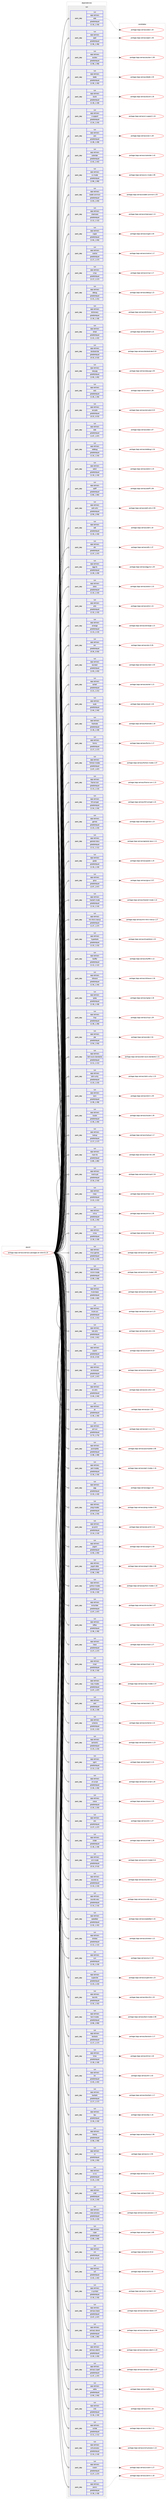 digraph prolog {

# *************
# Graph options
# *************

newrank=true;
concentrate=true;
compound=true;
graph [rankdir=LR,fontname=Helvetica,fontsize=10,ranksep=1.5];#, ranksep=2.5, nodesep=0.2];
edge  [arrowhead=vee];
node  [fontname=Helvetica,fontsize=10];

# **********
# The ebuild
# **********

subgraph cluster_leftcol {
color=gray;
label=<<i>ebuild</i>>;
id [label="portage://app-xemacs/xemacs-packages-all-2024.01.25", color=red, width=4, href="../app-xemacs/xemacs-packages-all-2024.01.25.svg"];
}

# ****************
# The dependencies
# ****************

subgraph cluster_midcol {
color=gray;
label=<<i>dependencies</i>>;
subgraph cluster_compile {
fillcolor="#eeeeee";
style=filled;
label=<<i>compile</i>>;
}
subgraph cluster_compileandrun {
fillcolor="#eeeeee";
style=filled;
label=<<i>compile and run</i>>;
}
subgraph cluster_run {
fillcolor="#eeeeee";
style=filled;
label=<<i>run</i>>;
subgraph pack45813 {
dependency63235 [label=<<TABLE BORDER="0" CELLBORDER="1" CELLSPACING="0" CELLPADDING="4" WIDTH="220"><TR><TD ROWSPAN="6" CELLPADDING="30">pack_dep</TD></TR><TR><TD WIDTH="110">run</TD></TR><TR><TD>app-xemacs</TD></TR><TR><TD>ada</TD></TR><TR><TD>greaterequal</TD></TR><TR><TD>[1.16,,,1.16]</TD></TR></TABLE>>, shape=none, color=blue];
}
id:e -> dependency63235:w [weight=20,style="solid",arrowhead="odot"];
subgraph pack45814 {
dependency63236 [label=<<TABLE BORDER="0" CELLBORDER="1" CELLSPACING="0" CELLPADDING="4" WIDTH="220"><TR><TD ROWSPAN="6" CELLPADDING="30">pack_dep</TD></TR><TR><TD WIDTH="110">run</TD></TR><TR><TD>app-xemacs</TD></TR><TR><TD>apel</TD></TR><TR><TD>greaterequal</TD></TR><TR><TD>[1.36,,,1.36]</TD></TR></TABLE>>, shape=none, color=blue];
}
id:e -> dependency63236:w [weight=20,style="solid",arrowhead="odot"];
subgraph pack45815 {
dependency63237 [label=<<TABLE BORDER="0" CELLBORDER="1" CELLSPACING="0" CELLPADDING="4" WIDTH="220"><TR><TD ROWSPAN="6" CELLPADDING="30">pack_dep</TD></TR><TR><TD WIDTH="110">run</TD></TR><TR><TD>app-xemacs</TD></TR><TR><TD>auctex</TD></TR><TR><TD>greaterequal</TD></TR><TR><TD>[1.58,,,1.58]</TD></TR></TABLE>>, shape=none, color=blue];
}
id:e -> dependency63237:w [weight=20,style="solid",arrowhead="odot"];
subgraph pack45816 {
dependency63238 [label=<<TABLE BORDER="0" CELLBORDER="1" CELLSPACING="0" CELLPADDING="4" WIDTH="220"><TR><TD ROWSPAN="6" CELLPADDING="30">pack_dep</TD></TR><TR><TD WIDTH="110">run</TD></TR><TR><TD>app-xemacs</TD></TR><TR><TD>bbdb</TD></TR><TR><TD>greaterequal</TD></TR><TR><TD>[1.35,,,1.35]</TD></TR></TABLE>>, shape=none, color=blue];
}
id:e -> dependency63238:w [weight=20,style="solid",arrowhead="odot"];
subgraph pack45817 {
dependency63239 [label=<<TABLE BORDER="0" CELLBORDER="1" CELLSPACING="0" CELLPADDING="4" WIDTH="220"><TR><TD ROWSPAN="6" CELLPADDING="30">pack_dep</TD></TR><TR><TD WIDTH="110">run</TD></TR><TR><TD>app-xemacs</TD></TR><TR><TD>build</TD></TR><TR><TD>greaterequal</TD></TR><TR><TD>[1.18,,,1.18]</TD></TR></TABLE>>, shape=none, color=blue];
}
id:e -> dependency63239:w [weight=20,style="solid",arrowhead="odot"];
subgraph pack45818 {
dependency63240 [label=<<TABLE BORDER="0" CELLBORDER="1" CELLSPACING="0" CELLPADDING="4" WIDTH="220"><TR><TD ROWSPAN="6" CELLPADDING="30">pack_dep</TD></TR><TR><TD WIDTH="110">run</TD></TR><TR><TD>app-xemacs</TD></TR><TR><TD>c-support</TD></TR><TR><TD>greaterequal</TD></TR><TR><TD>[1.24,,,1.24]</TD></TR></TABLE>>, shape=none, color=blue];
}
id:e -> dependency63240:w [weight=20,style="solid",arrowhead="odot"];
subgraph pack45819 {
dependency63241 [label=<<TABLE BORDER="0" CELLBORDER="1" CELLSPACING="0" CELLPADDING="4" WIDTH="220"><TR><TD ROWSPAN="6" CELLPADDING="30">pack_dep</TD></TR><TR><TD WIDTH="110">run</TD></TR><TR><TD>app-xemacs</TD></TR><TR><TD>calc</TD></TR><TR><TD>greaterequal</TD></TR><TR><TD>[1.28,,,1.28]</TD></TR></TABLE>>, shape=none, color=blue];
}
id:e -> dependency63241:w [weight=20,style="solid",arrowhead="odot"];
subgraph pack45820 {
dependency63242 [label=<<TABLE BORDER="0" CELLBORDER="1" CELLSPACING="0" CELLPADDING="4" WIDTH="220"><TR><TD ROWSPAN="6" CELLPADDING="30">pack_dep</TD></TR><TR><TD WIDTH="110">run</TD></TR><TR><TD>app-xemacs</TD></TR><TR><TD>calendar</TD></TR><TR><TD>greaterequal</TD></TR><TR><TD>[1.42,,,1.42]</TD></TR></TABLE>>, shape=none, color=blue];
}
id:e -> dependency63242:w [weight=20,style="solid",arrowhead="odot"];
subgraph pack45821 {
dependency63243 [label=<<TABLE BORDER="0" CELLBORDER="1" CELLSPACING="0" CELLPADDING="4" WIDTH="220"><TR><TD ROWSPAN="6" CELLPADDING="30">pack_dep</TD></TR><TR><TD WIDTH="110">run</TD></TR><TR><TD>app-xemacs</TD></TR><TR><TD>cc-mode</TD></TR><TR><TD>greaterequal</TD></TR><TR><TD>[1.99,,,1.99]</TD></TR></TABLE>>, shape=none, color=blue];
}
id:e -> dependency63243:w [weight=20,style="solid",arrowhead="odot"];
subgraph pack45822 {
dependency63244 [label=<<TABLE BORDER="0" CELLBORDER="1" CELLSPACING="0" CELLPADDING="4" WIDTH="220"><TR><TD ROWSPAN="6" CELLPADDING="30">pack_dep</TD></TR><TR><TD WIDTH="110">run</TD></TR><TR><TD>app-xemacs</TD></TR><TR><TD>cedet-common</TD></TR><TR><TD>greaterequal</TD></TR><TR><TD>[1.03,,,1.03]</TD></TR></TABLE>>, shape=none, color=blue];
}
id:e -> dependency63244:w [weight=20,style="solid",arrowhead="odot"];
subgraph pack45823 {
dependency63245 [label=<<TABLE BORDER="0" CELLBORDER="1" CELLSPACING="0" CELLPADDING="4" WIDTH="220"><TR><TD ROWSPAN="6" CELLPADDING="30">pack_dep</TD></TR><TR><TD WIDTH="110">run</TD></TR><TR><TD>app-xemacs</TD></TR><TR><TD>clearcase</TD></TR><TR><TD>greaterequal</TD></TR><TR><TD>[1.12,,,1.12]</TD></TR></TABLE>>, shape=none, color=blue];
}
id:e -> dependency63245:w [weight=20,style="solid",arrowhead="odot"];
subgraph pack45824 {
dependency63246 [label=<<TABLE BORDER="0" CELLBORDER="1" CELLSPACING="0" CELLPADDING="4" WIDTH="220"><TR><TD ROWSPAN="6" CELLPADDING="30">pack_dep</TD></TR><TR><TD WIDTH="110">run</TD></TR><TR><TD>app-xemacs</TD></TR><TR><TD>cogre</TD></TR><TR><TD>greaterequal</TD></TR><TR><TD>[1.04,,,1.04]</TD></TR></TABLE>>, shape=none, color=blue];
}
id:e -> dependency63246:w [weight=20,style="solid",arrowhead="odot"];
subgraph pack45825 {
dependency63247 [label=<<TABLE BORDER="0" CELLBORDER="1" CELLSPACING="0" CELLPADDING="4" WIDTH="220"><TR><TD ROWSPAN="6" CELLPADDING="30">pack_dep</TD></TR><TR><TD WIDTH="110">run</TD></TR><TR><TD>app-xemacs</TD></TR><TR><TD>cookie</TD></TR><TR><TD>greaterequal</TD></TR><TR><TD>[1.17,,,1.17]</TD></TR></TABLE>>, shape=none, color=blue];
}
id:e -> dependency63247:w [weight=20,style="solid",arrowhead="odot"];
subgraph pack45826 {
dependency63248 [label=<<TABLE BORDER="0" CELLBORDER="1" CELLSPACING="0" CELLPADDING="4" WIDTH="220"><TR><TD ROWSPAN="6" CELLPADDING="30">pack_dep</TD></TR><TR><TD WIDTH="110">run</TD></TR><TR><TD>app-xemacs</TD></TR><TR><TD>crisp</TD></TR><TR><TD>greaterequal</TD></TR><TR><TD>[1.17,,,1.17]</TD></TR></TABLE>>, shape=none, color=blue];
}
id:e -> dependency63248:w [weight=20,style="solid",arrowhead="odot"];
subgraph pack45827 {
dependency63249 [label=<<TABLE BORDER="0" CELLBORDER="1" CELLSPACING="0" CELLPADDING="4" WIDTH="220"><TR><TD ROWSPAN="6" CELLPADDING="30">pack_dep</TD></TR><TR><TD WIDTH="110">run</TD></TR><TR><TD>app-xemacs</TD></TR><TR><TD>debug</TD></TR><TR><TD>greaterequal</TD></TR><TR><TD>[1.21,,,1.21]</TD></TR></TABLE>>, shape=none, color=blue];
}
id:e -> dependency63249:w [weight=20,style="solid",arrowhead="odot"];
subgraph pack45828 {
dependency63250 [label=<<TABLE BORDER="0" CELLBORDER="1" CELLSPACING="0" CELLPADDING="4" WIDTH="220"><TR><TD ROWSPAN="6" CELLPADDING="30">pack_dep</TD></TR><TR><TD WIDTH="110">run</TD></TR><TR><TD>app-xemacs</TD></TR><TR><TD>dictionary</TD></TR><TR><TD>greaterequal</TD></TR><TR><TD>[1.18,,,1.18]</TD></TR></TABLE>>, shape=none, color=blue];
}
id:e -> dependency63250:w [weight=20,style="solid",arrowhead="odot"];
subgraph pack45829 {
dependency63251 [label=<<TABLE BORDER="0" CELLBORDER="1" CELLSPACING="0" CELLPADDING="4" WIDTH="220"><TR><TD ROWSPAN="6" CELLPADDING="30">pack_dep</TD></TR><TR><TD WIDTH="110">run</TD></TR><TR><TD>app-xemacs</TD></TR><TR><TD>dired</TD></TR><TR><TD>greaterequal</TD></TR><TR><TD>[1.22,,,1.22]</TD></TR></TABLE>>, shape=none, color=blue];
}
id:e -> dependency63251:w [weight=20,style="solid",arrowhead="odot"];
subgraph pack45830 {
dependency63252 [label=<<TABLE BORDER="0" CELLBORDER="1" CELLSPACING="0" CELLPADDING="4" WIDTH="220"><TR><TD ROWSPAN="6" CELLPADDING="30">pack_dep</TD></TR><TR><TD WIDTH="110">run</TD></TR><TR><TD>app-xemacs</TD></TR><TR><TD>docbookide</TD></TR><TR><TD>greaterequal</TD></TR><TR><TD>[0.10,,,0.10]</TD></TR></TABLE>>, shape=none, color=blue];
}
id:e -> dependency63252:w [weight=20,style="solid",arrowhead="odot"];
subgraph pack45831 {
dependency63253 [label=<<TABLE BORDER="0" CELLBORDER="1" CELLSPACING="0" CELLPADDING="4" WIDTH="220"><TR><TD ROWSPAN="6" CELLPADDING="30">pack_dep</TD></TR><TR><TD WIDTH="110">run</TD></TR><TR><TD>app-xemacs</TD></TR><TR><TD>easypg</TD></TR><TR><TD>greaterequal</TD></TR><TR><TD>[1.05,,,1.05]</TD></TR></TABLE>>, shape=none, color=blue];
}
id:e -> dependency63253:w [weight=20,style="solid",arrowhead="odot"];
subgraph pack45832 {
dependency63254 [label=<<TABLE BORDER="0" CELLBORDER="1" CELLSPACING="0" CELLPADDING="4" WIDTH="220"><TR><TD ROWSPAN="6" CELLPADDING="30">pack_dep</TD></TR><TR><TD WIDTH="110">run</TD></TR><TR><TD>app-xemacs</TD></TR><TR><TD>ecb</TD></TR><TR><TD>greaterequal</TD></TR><TR><TD>[1.26,,,1.26]</TD></TR></TABLE>>, shape=none, color=blue];
}
id:e -> dependency63254:w [weight=20,style="solid",arrowhead="odot"];
subgraph pack45833 {
dependency63255 [label=<<TABLE BORDER="0" CELLBORDER="1" CELLSPACING="0" CELLPADDING="4" WIDTH="220"><TR><TD ROWSPAN="6" CELLPADDING="30">pack_dep</TD></TR><TR><TD WIDTH="110">run</TD></TR><TR><TD>app-xemacs</TD></TR><TR><TD>ecrypto</TD></TR><TR><TD>greaterequal</TD></TR><TR><TD>[0.23,,,0.23]</TD></TR></TABLE>>, shape=none, color=blue];
}
id:e -> dependency63255:w [weight=20,style="solid",arrowhead="odot"];
subgraph pack45834 {
dependency63256 [label=<<TABLE BORDER="0" CELLBORDER="1" CELLSPACING="0" CELLPADDING="4" WIDTH="220"><TR><TD ROWSPAN="6" CELLPADDING="30">pack_dep</TD></TR><TR><TD WIDTH="110">run</TD></TR><TR><TD>app-xemacs</TD></TR><TR><TD>ede</TD></TR><TR><TD>greaterequal</TD></TR><TR><TD>[1.07,,,1.07]</TD></TR></TABLE>>, shape=none, color=blue];
}
id:e -> dependency63256:w [weight=20,style="solid",arrowhead="odot"];
subgraph pack45835 {
dependency63257 [label=<<TABLE BORDER="0" CELLBORDER="1" CELLSPACING="0" CELLPADDING="4" WIDTH="220"><TR><TD ROWSPAN="6" CELLPADDING="30">pack_dep</TD></TR><TR><TD WIDTH="110">run</TD></TR><TR><TD>app-xemacs</TD></TR><TR><TD>edebug</TD></TR><TR><TD>greaterequal</TD></TR><TR><TD>[1.24,,,1.24]</TD></TR></TABLE>>, shape=none, color=blue];
}
id:e -> dependency63257:w [weight=20,style="solid",arrowhead="odot"];
subgraph pack45836 {
dependency63258 [label=<<TABLE BORDER="0" CELLBORDER="1" CELLSPACING="0" CELLPADDING="4" WIDTH="220"><TR><TD ROWSPAN="6" CELLPADDING="30">pack_dep</TD></TR><TR><TD WIDTH="110">run</TD></TR><TR><TD>app-xemacs</TD></TR><TR><TD>edict</TD></TR><TR><TD>greaterequal</TD></TR><TR><TD>[1.19,,,1.19]</TD></TR></TABLE>>, shape=none, color=blue];
}
id:e -> dependency63258:w [weight=20,style="solid",arrowhead="odot"];
subgraph pack45837 {
dependency63259 [label=<<TABLE BORDER="0" CELLBORDER="1" CELLSPACING="0" CELLPADDING="4" WIDTH="220"><TR><TD ROWSPAN="6" CELLPADDING="30">pack_dep</TD></TR><TR><TD WIDTH="110">run</TD></TR><TR><TD>app-xemacs</TD></TR><TR><TD>ediff</TD></TR><TR><TD>greaterequal</TD></TR><TR><TD>[1.84,,,1.84]</TD></TR></TABLE>>, shape=none, color=blue];
}
id:e -> dependency63259:w [weight=20,style="solid",arrowhead="odot"];
subgraph pack45838 {
dependency63260 [label=<<TABLE BORDER="0" CELLBORDER="1" CELLSPACING="0" CELLPADDING="4" WIDTH="220"><TR><TD ROWSPAN="6" CELLPADDING="30">pack_dep</TD></TR><TR><TD WIDTH="110">run</TD></TR><TR><TD>app-xemacs</TD></TR><TR><TD>edit-utils</TD></TR><TR><TD>greaterequal</TD></TR><TR><TD>[2.59,,,2.59]</TD></TR></TABLE>>, shape=none, color=blue];
}
id:e -> dependency63260:w [weight=20,style="solid",arrowhead="odot"];
subgraph pack45839 {
dependency63261 [label=<<TABLE BORDER="0" CELLBORDER="1" CELLSPACING="0" CELLPADDING="4" WIDTH="220"><TR><TD ROWSPAN="6" CELLPADDING="30">pack_dep</TD></TR><TR><TD WIDTH="110">run</TD></TR><TR><TD>app-xemacs</TD></TR><TR><TD>edt</TD></TR><TR><TD>greaterequal</TD></TR><TR><TD>[1.16,,,1.16]</TD></TR></TABLE>>, shape=none, color=blue];
}
id:e -> dependency63261:w [weight=20,style="solid",arrowhead="odot"];
subgraph pack45840 {
dependency63262 [label=<<TABLE BORDER="0" CELLBORDER="1" CELLSPACING="0" CELLPADDING="4" WIDTH="220"><TR><TD ROWSPAN="6" CELLPADDING="30">pack_dep</TD></TR><TR><TD WIDTH="110">run</TD></TR><TR><TD>app-xemacs</TD></TR><TR><TD>efs</TD></TR><TR><TD>greaterequal</TD></TR><TR><TD>[1.37,,,1.37]</TD></TR></TABLE>>, shape=none, color=blue];
}
id:e -> dependency63262:w [weight=20,style="solid",arrowhead="odot"];
subgraph pack45841 {
dependency63263 [label=<<TABLE BORDER="0" CELLBORDER="1" CELLSPACING="0" CELLPADDING="4" WIDTH="220"><TR><TD ROWSPAN="6" CELLPADDING="30">pack_dep</TD></TR><TR><TD WIDTH="110">run</TD></TR><TR><TD>app-xemacs</TD></TR><TR><TD>egg-its</TD></TR><TR><TD>greaterequal</TD></TR><TR><TD>[1.29,,,1.29]</TD></TR></TABLE>>, shape=none, color=blue];
}
id:e -> dependency63263:w [weight=20,style="solid",arrowhead="odot"];
subgraph pack45842 {
dependency63264 [label=<<TABLE BORDER="0" CELLBORDER="1" CELLSPACING="0" CELLPADDING="4" WIDTH="220"><TR><TD ROWSPAN="6" CELLPADDING="30">pack_dep</TD></TR><TR><TD WIDTH="110">run</TD></TR><TR><TD>app-xemacs</TD></TR><TR><TD>eieio</TD></TR><TR><TD>greaterequal</TD></TR><TR><TD>[1.10,,,1.10]</TD></TR></TABLE>>, shape=none, color=blue];
}
id:e -> dependency63264:w [weight=20,style="solid",arrowhead="odot"];
subgraph pack45843 {
dependency63265 [label=<<TABLE BORDER="0" CELLBORDER="1" CELLSPACING="0" CELLPADDING="4" WIDTH="220"><TR><TD ROWSPAN="6" CELLPADDING="30">pack_dep</TD></TR><TR><TD WIDTH="110">run</TD></TR><TR><TD>app-xemacs</TD></TR><TR><TD>elib</TD></TR><TR><TD>greaterequal</TD></TR><TR><TD>[1.15,,,1.15]</TD></TR></TABLE>>, shape=none, color=blue];
}
id:e -> dependency63265:w [weight=20,style="solid",arrowhead="odot"];
subgraph pack45844 {
dependency63266 [label=<<TABLE BORDER="0" CELLBORDER="1" CELLSPACING="0" CELLPADDING="4" WIDTH="220"><TR><TD ROWSPAN="6" CELLPADDING="30">pack_dep</TD></TR><TR><TD WIDTH="110">run</TD></TR><TR><TD>app-xemacs</TD></TR><TR><TD>emerge</TD></TR><TR><TD>greaterequal</TD></TR><TR><TD>[1.13,,,1.13]</TD></TR></TABLE>>, shape=none, color=blue];
}
id:e -> dependency63266:w [weight=20,style="solid",arrowhead="odot"];
subgraph pack45845 {
dependency63267 [label=<<TABLE BORDER="0" CELLBORDER="1" CELLSPACING="0" CELLPADDING="4" WIDTH="220"><TR><TD ROWSPAN="6" CELLPADDING="30">pack_dep</TD></TR><TR><TD WIDTH="110">run</TD></TR><TR><TD>app-xemacs</TD></TR><TR><TD>erc</TD></TR><TR><TD>greaterequal</TD></TR><TR><TD>[0.26,,,0.26]</TD></TR></TABLE>>, shape=none, color=blue];
}
id:e -> dependency63267:w [weight=20,style="solid",arrowhead="odot"];
subgraph pack45846 {
dependency63268 [label=<<TABLE BORDER="0" CELLBORDER="1" CELLSPACING="0" CELLPADDING="4" WIDTH="220"><TR><TD ROWSPAN="6" CELLPADDING="30">pack_dep</TD></TR><TR><TD WIDTH="110">run</TD></TR><TR><TD>app-xemacs</TD></TR><TR><TD>escreen</TD></TR><TR><TD>greaterequal</TD></TR><TR><TD>[1.03,,,1.03]</TD></TR></TABLE>>, shape=none, color=blue];
}
id:e -> dependency63268:w [weight=20,style="solid",arrowhead="odot"];
subgraph pack45847 {
dependency63269 [label=<<TABLE BORDER="0" CELLBORDER="1" CELLSPACING="0" CELLPADDING="4" WIDTH="220"><TR><TD ROWSPAN="6" CELLPADDING="30">pack_dep</TD></TR><TR><TD WIDTH="110">run</TD></TR><TR><TD>app-xemacs</TD></TR><TR><TD>eshell</TD></TR><TR><TD>greaterequal</TD></TR><TR><TD>[1.21,,,1.21]</TD></TR></TABLE>>, shape=none, color=blue];
}
id:e -> dependency63269:w [weight=20,style="solid",arrowhead="odot"];
subgraph pack45848 {
dependency63270 [label=<<TABLE BORDER="0" CELLBORDER="1" CELLSPACING="0" CELLPADDING="4" WIDTH="220"><TR><TD ROWSPAN="6" CELLPADDING="30">pack_dep</TD></TR><TR><TD WIDTH="110">run</TD></TR><TR><TD>app-xemacs</TD></TR><TR><TD>eudc</TD></TR><TR><TD>greaterequal</TD></TR><TR><TD>[1.44,,,1.44]</TD></TR></TABLE>>, shape=none, color=blue];
}
id:e -> dependency63270:w [weight=20,style="solid",arrowhead="odot"];
subgraph pack45849 {
dependency63271 [label=<<TABLE BORDER="0" CELLBORDER="1" CELLSPACING="0" CELLPADDING="4" WIDTH="220"><TR><TD ROWSPAN="6" CELLPADDING="30">pack_dep</TD></TR><TR><TD WIDTH="110">run</TD></TR><TR><TD>app-xemacs</TD></TR><TR><TD>footnote</TD></TR><TR><TD>greaterequal</TD></TR><TR><TD>[1.18,,,1.18]</TD></TR></TABLE>>, shape=none, color=blue];
}
id:e -> dependency63271:w [weight=20,style="solid",arrowhead="odot"];
subgraph pack45850 {
dependency63272 [label=<<TABLE BORDER="0" CELLBORDER="1" CELLSPACING="0" CELLPADDING="4" WIDTH="220"><TR><TD ROWSPAN="6" CELLPADDING="30">pack_dep</TD></TR><TR><TD WIDTH="110">run</TD></TR><TR><TD>app-xemacs</TD></TR><TR><TD>forms</TD></TR><TR><TD>greaterequal</TD></TR><TR><TD>[1.17,,,1.17]</TD></TR></TABLE>>, shape=none, color=blue];
}
id:e -> dependency63272:w [weight=20,style="solid",arrowhead="odot"];
subgraph pack45851 {
dependency63273 [label=<<TABLE BORDER="0" CELLBORDER="1" CELLSPACING="0" CELLPADDING="4" WIDTH="220"><TR><TD ROWSPAN="6" CELLPADDING="30">pack_dep</TD></TR><TR><TD WIDTH="110">run</TD></TR><TR><TD>app-xemacs</TD></TR><TR><TD>fortran-modes</TD></TR><TR><TD>greaterequal</TD></TR><TR><TD>[1.07,,,1.07]</TD></TR></TABLE>>, shape=none, color=blue];
}
id:e -> dependency63273:w [weight=20,style="solid",arrowhead="odot"];
subgraph pack45852 {
dependency63274 [label=<<TABLE BORDER="0" CELLBORDER="1" CELLSPACING="0" CELLPADDING="4" WIDTH="220"><TR><TD ROWSPAN="6" CELLPADDING="30">pack_dep</TD></TR><TR><TD WIDTH="110">run</TD></TR><TR><TD>app-xemacs</TD></TR><TR><TD>frame-icon</TD></TR><TR><TD>greaterequal</TD></TR><TR><TD>[1.13,,,1.13]</TD></TR></TABLE>>, shape=none, color=blue];
}
id:e -> dependency63274:w [weight=20,style="solid",arrowhead="odot"];
subgraph pack45853 {
dependency63275 [label=<<TABLE BORDER="0" CELLBORDER="1" CELLSPACING="0" CELLPADDING="4" WIDTH="220"><TR><TD ROWSPAN="6" CELLPADDING="30">pack_dep</TD></TR><TR><TD WIDTH="110">run</TD></TR><TR><TD>app-xemacs</TD></TR><TR><TD>fsf-compat</TD></TR><TR><TD>greaterequal</TD></TR><TR><TD>[1.24,,,1.24]</TD></TR></TABLE>>, shape=none, color=blue];
}
id:e -> dependency63275:w [weight=20,style="solid",arrowhead="odot"];
subgraph pack45854 {
dependency63276 [label=<<TABLE BORDER="0" CELLBORDER="1" CELLSPACING="0" CELLPADDING="4" WIDTH="220"><TR><TD ROWSPAN="6" CELLPADDING="30">pack_dep</TD></TR><TR><TD WIDTH="110">run</TD></TR><TR><TD>app-xemacs</TD></TR><TR><TD>games</TD></TR><TR><TD>greaterequal</TD></TR><TR><TD>[1.23,,,1.23]</TD></TR></TABLE>>, shape=none, color=blue];
}
id:e -> dependency63276:w [weight=20,style="solid",arrowhead="odot"];
subgraph pack45855 {
dependency63277 [label=<<TABLE BORDER="0" CELLBORDER="1" CELLSPACING="0" CELLPADDING="4" WIDTH="220"><TR><TD ROWSPAN="6" CELLPADDING="30">pack_dep</TD></TR><TR><TD WIDTH="110">run</TD></TR><TR><TD>app-xemacs</TD></TR><TR><TD>general-docs</TD></TR><TR><TD>greaterequal</TD></TR><TR><TD>[1.11,,,1.11]</TD></TR></TABLE>>, shape=none, color=blue];
}
id:e -> dependency63277:w [weight=20,style="solid",arrowhead="odot"];
subgraph pack45856 {
dependency63278 [label=<<TABLE BORDER="0" CELLBORDER="1" CELLSPACING="0" CELLPADDING="4" WIDTH="220"><TR><TD ROWSPAN="6" CELLPADDING="30">pack_dep</TD></TR><TR><TD WIDTH="110">run</TD></TR><TR><TD>app-xemacs</TD></TR><TR><TD>gnats</TD></TR><TR><TD>greaterequal</TD></TR><TR><TD>[1.19,,,1.19]</TD></TR></TABLE>>, shape=none, color=blue];
}
id:e -> dependency63278:w [weight=20,style="solid",arrowhead="odot"];
subgraph pack45857 {
dependency63279 [label=<<TABLE BORDER="0" CELLBORDER="1" CELLSPACING="0" CELLPADDING="4" WIDTH="220"><TR><TD ROWSPAN="6" CELLPADDING="30">pack_dep</TD></TR><TR><TD WIDTH="110">run</TD></TR><TR><TD>app-xemacs</TD></TR><TR><TD>gnus</TD></TR><TR><TD>greaterequal</TD></TR><TR><TD>[2.07,,,2.07]</TD></TR></TABLE>>, shape=none, color=blue];
}
id:e -> dependency63279:w [weight=20,style="solid",arrowhead="odot"];
subgraph pack45858 {
dependency63280 [label=<<TABLE BORDER="0" CELLBORDER="1" CELLSPACING="0" CELLPADDING="4" WIDTH="220"><TR><TD ROWSPAN="6" CELLPADDING="30">pack_dep</TD></TR><TR><TD WIDTH="110">run</TD></TR><TR><TD>app-xemacs</TD></TR><TR><TD>haskell-mode</TD></TR><TR><TD>greaterequal</TD></TR><TR><TD>[1.14,,,1.14]</TD></TR></TABLE>>, shape=none, color=blue];
}
id:e -> dependency63280:w [weight=20,style="solid",arrowhead="odot"];
subgraph pack45859 {
dependency63281 [label=<<TABLE BORDER="0" CELLBORDER="1" CELLSPACING="0" CELLPADDING="4" WIDTH="220"><TR><TD ROWSPAN="6" CELLPADDING="30">pack_dep</TD></TR><TR><TD WIDTH="110">run</TD></TR><TR><TD>app-xemacs</TD></TR><TR><TD>hm-html-menus</TD></TR><TR><TD>greaterequal</TD></TR><TR><TD>[1.27,,,1.27]</TD></TR></TABLE>>, shape=none, color=blue];
}
id:e -> dependency63281:w [weight=20,style="solid",arrowhead="odot"];
subgraph pack45860 {
dependency63282 [label=<<TABLE BORDER="0" CELLBORDER="1" CELLSPACING="0" CELLPADDING="4" WIDTH="220"><TR><TD ROWSPAN="6" CELLPADDING="30">pack_dep</TD></TR><TR><TD WIDTH="110">run</TD></TR><TR><TD>app-xemacs</TD></TR><TR><TD>hyperbole</TD></TR><TR><TD>greaterequal</TD></TR><TR><TD>[1.23,,,1.23]</TD></TR></TABLE>>, shape=none, color=blue];
}
id:e -> dependency63282:w [weight=20,style="solid",arrowhead="odot"];
subgraph pack45861 {
dependency63283 [label=<<TABLE BORDER="0" CELLBORDER="1" CELLSPACING="0" CELLPADDING="4" WIDTH="220"><TR><TD ROWSPAN="6" CELLPADDING="30">pack_dep</TD></TR><TR><TD WIDTH="110">run</TD></TR><TR><TD>app-xemacs</TD></TR><TR><TD>ibuffer</TD></TR><TR><TD>greaterequal</TD></TR><TR><TD>[1.12,,,1.12]</TD></TR></TABLE>>, shape=none, color=blue];
}
id:e -> dependency63283:w [weight=20,style="solid",arrowhead="odot"];
subgraph pack45862 {
dependency63284 [label=<<TABLE BORDER="0" CELLBORDER="1" CELLSPACING="0" CELLPADDING="4" WIDTH="220"><TR><TD ROWSPAN="6" CELLPADDING="30">pack_dep</TD></TR><TR><TD WIDTH="110">run</TD></TR><TR><TD>app-xemacs</TD></TR><TR><TD>idlwave</TD></TR><TR><TD>greaterequal</TD></TR><TR><TD>[1.34,,,1.34]</TD></TR></TABLE>>, shape=none, color=blue];
}
id:e -> dependency63284:w [weight=20,style="solid",arrowhead="odot"];
subgraph pack45863 {
dependency63285 [label=<<TABLE BORDER="0" CELLBORDER="1" CELLSPACING="0" CELLPADDING="4" WIDTH="220"><TR><TD ROWSPAN="6" CELLPADDING="30">pack_dep</TD></TR><TR><TD WIDTH="110">run</TD></TR><TR><TD>app-xemacs</TD></TR><TR><TD>igrep</TD></TR><TR><TD>greaterequal</TD></TR><TR><TD>[1.18,,,1.18]</TD></TR></TABLE>>, shape=none, color=blue];
}
id:e -> dependency63285:w [weight=20,style="solid",arrowhead="odot"];
subgraph pack45864 {
dependency63286 [label=<<TABLE BORDER="0" CELLBORDER="1" CELLSPACING="0" CELLPADDING="4" WIDTH="220"><TR><TD ROWSPAN="6" CELLPADDING="30">pack_dep</TD></TR><TR><TD WIDTH="110">run</TD></TR><TR><TD>app-xemacs</TD></TR><TR><TD>ilisp</TD></TR><TR><TD>greaterequal</TD></TR><TR><TD>[1.39,,,1.39]</TD></TR></TABLE>>, shape=none, color=blue];
}
id:e -> dependency63286:w [weight=20,style="solid",arrowhead="odot"];
subgraph pack45865 {
dependency63287 [label=<<TABLE BORDER="0" CELLBORDER="1" CELLSPACING="0" CELLPADDING="4" WIDTH="220"><TR><TD ROWSPAN="6" CELLPADDING="30">pack_dep</TD></TR><TR><TD WIDTH="110">run</TD></TR><TR><TD>app-xemacs</TD></TR><TR><TD>jde</TD></TR><TR><TD>greaterequal</TD></TR><TR><TD>[1.54,,,1.54]</TD></TR></TABLE>>, shape=none, color=blue];
}
id:e -> dependency63287:w [weight=20,style="solid",arrowhead="odot"];
subgraph pack45866 {
dependency63288 [label=<<TABLE BORDER="0" CELLBORDER="1" CELLSPACING="0" CELLPADDING="4" WIDTH="220"><TR><TD ROWSPAN="6" CELLPADDING="30">pack_dep</TD></TR><TR><TD WIDTH="110">run</TD></TR><TR><TD>app-xemacs</TD></TR><TR><TD>latin-euro-standards</TD></TR><TR><TD>greaterequal</TD></TR><TR><TD>[1.11,,,1.11]</TD></TR></TABLE>>, shape=none, color=blue];
}
id:e -> dependency63288:w [weight=20,style="solid",arrowhead="odot"];
subgraph pack45867 {
dependency63289 [label=<<TABLE BORDER="0" CELLBORDER="1" CELLSPACING="0" CELLPADDING="4" WIDTH="220"><TR><TD ROWSPAN="6" CELLPADDING="30">pack_dep</TD></TR><TR><TD WIDTH="110">run</TD></TR><TR><TD>app-xemacs</TD></TR><TR><TD>latin-unity</TD></TR><TR><TD>greaterequal</TD></TR><TR><TD>[1.23,,,1.23]</TD></TR></TABLE>>, shape=none, color=blue];
}
id:e -> dependency63289:w [weight=20,style="solid",arrowhead="odot"];
subgraph pack45868 {
dependency63290 [label=<<TABLE BORDER="0" CELLBORDER="1" CELLSPACING="0" CELLPADDING="4" WIDTH="220"><TR><TD ROWSPAN="6" CELLPADDING="30">pack_dep</TD></TR><TR><TD WIDTH="110">run</TD></TR><TR><TD>app-xemacs</TD></TR><TR><TD>leim</TD></TR><TR><TD>greaterequal</TD></TR><TR><TD>[1.39,,,1.39]</TD></TR></TABLE>>, shape=none, color=blue];
}
id:e -> dependency63290:w [weight=20,style="solid",arrowhead="odot"];
subgraph pack45869 {
dependency63291 [label=<<TABLE BORDER="0" CELLBORDER="1" CELLSPACING="0" CELLPADDING="4" WIDTH="220"><TR><TD ROWSPAN="6" CELLPADDING="30">pack_dep</TD></TR><TR><TD WIDTH="110">run</TD></TR><TR><TD>app-xemacs</TD></TR><TR><TD>locale</TD></TR><TR><TD>greaterequal</TD></TR><TR><TD>[1.30,,,1.30]</TD></TR></TABLE>>, shape=none, color=blue];
}
id:e -> dependency63291:w [weight=20,style="solid",arrowhead="odot"];
subgraph pack45870 {
dependency63292 [label=<<TABLE BORDER="0" CELLBORDER="1" CELLSPACING="0" CELLPADDING="4" WIDTH="220"><TR><TD ROWSPAN="6" CELLPADDING="30">pack_dep</TD></TR><TR><TD WIDTH="110">run</TD></TR><TR><TD>app-xemacs</TD></TR><TR><TD>lookup</TD></TR><TR><TD>greaterequal</TD></TR><TR><TD>[1.17,,,1.17]</TD></TR></TABLE>>, shape=none, color=blue];
}
id:e -> dependency63292:w [weight=20,style="solid",arrowhead="odot"];
subgraph pack45871 {
dependency63293 [label=<<TABLE BORDER="0" CELLBORDER="1" CELLSPACING="0" CELLPADDING="4" WIDTH="220"><TR><TD ROWSPAN="6" CELLPADDING="30">pack_dep</TD></TR><TR><TD WIDTH="110">run</TD></TR><TR><TD>app-xemacs</TD></TR><TR><TD>mail-lib</TD></TR><TR><TD>greaterequal</TD></TR><TR><TD>[1.85,,,1.85]</TD></TR></TABLE>>, shape=none, color=blue];
}
id:e -> dependency63293:w [weight=20,style="solid",arrowhead="odot"];
subgraph pack45872 {
dependency63294 [label=<<TABLE BORDER="0" CELLBORDER="1" CELLSPACING="0" CELLPADDING="4" WIDTH="220"><TR><TD ROWSPAN="6" CELLPADDING="30">pack_dep</TD></TR><TR><TD WIDTH="110">run</TD></TR><TR><TD>app-xemacs</TD></TR><TR><TD>mailcrypt</TD></TR><TR><TD>greaterequal</TD></TR><TR><TD>[2.16,,,2.16]</TD></TR></TABLE>>, shape=none, color=blue];
}
id:e -> dependency63294:w [weight=20,style="solid",arrowhead="odot"];
subgraph pack45873 {
dependency63295 [label=<<TABLE BORDER="0" CELLBORDER="1" CELLSPACING="0" CELLPADDING="4" WIDTH="220"><TR><TD ROWSPAN="6" CELLPADDING="30">pack_dep</TD></TR><TR><TD WIDTH="110">run</TD></TR><TR><TD>app-xemacs</TD></TR><TR><TD>mew</TD></TR><TR><TD>greaterequal</TD></TR><TR><TD>[1.22,,,1.22]</TD></TR></TABLE>>, shape=none, color=blue];
}
id:e -> dependency63295:w [weight=20,style="solid",arrowhead="odot"];
subgraph pack45874 {
dependency63296 [label=<<TABLE BORDER="0" CELLBORDER="1" CELLSPACING="0" CELLPADDING="4" WIDTH="220"><TR><TD ROWSPAN="6" CELLPADDING="30">pack_dep</TD></TR><TR><TD WIDTH="110">run</TD></TR><TR><TD>app-xemacs</TD></TR><TR><TD>mh-e</TD></TR><TR><TD>greaterequal</TD></TR><TR><TD>[1.35,,,1.35]</TD></TR></TABLE>>, shape=none, color=blue];
}
id:e -> dependency63296:w [weight=20,style="solid",arrowhead="odot"];
subgraph pack45875 {
dependency63297 [label=<<TABLE BORDER="0" CELLBORDER="1" CELLSPACING="0" CELLPADDING="4" WIDTH="220"><TR><TD ROWSPAN="6" CELLPADDING="30">pack_dep</TD></TR><TR><TD WIDTH="110">run</TD></TR><TR><TD>app-xemacs</TD></TR><TR><TD>mine</TD></TR><TR><TD>greaterequal</TD></TR><TR><TD>[1.18,,,1.18]</TD></TR></TABLE>>, shape=none, color=blue];
}
id:e -> dependency63297:w [weight=20,style="solid",arrowhead="odot"];
subgraph pack45876 {
dependency63298 [label=<<TABLE BORDER="0" CELLBORDER="1" CELLSPACING="0" CELLPADDING="4" WIDTH="220"><TR><TD ROWSPAN="6" CELLPADDING="30">pack_dep</TD></TR><TR><TD WIDTH="110">run</TD></TR><TR><TD>app-xemacs</TD></TR><TR><TD>misc-games</TD></TR><TR><TD>greaterequal</TD></TR><TR><TD>[1.25,,,1.25]</TD></TR></TABLE>>, shape=none, color=blue];
}
id:e -> dependency63298:w [weight=20,style="solid",arrowhead="odot"];
subgraph pack45877 {
dependency63299 [label=<<TABLE BORDER="0" CELLBORDER="1" CELLSPACING="0" CELLPADDING="4" WIDTH="220"><TR><TD ROWSPAN="6" CELLPADDING="30">pack_dep</TD></TR><TR><TD WIDTH="110">run</TD></TR><TR><TD>app-xemacs</TD></TR><TR><TD>mmm-mode</TD></TR><TR><TD>greaterequal</TD></TR><TR><TD>[1.09,,,1.09]</TD></TR></TABLE>>, shape=none, color=blue];
}
id:e -> dependency63299:w [weight=20,style="solid",arrowhead="odot"];
subgraph pack45878 {
dependency63300 [label=<<TABLE BORDER="0" CELLBORDER="1" CELLSPACING="0" CELLPADDING="4" WIDTH="220"><TR><TD ROWSPAN="6" CELLPADDING="30">pack_dep</TD></TR><TR><TD WIDTH="110">run</TD></TR><TR><TD>app-xemacs</TD></TR><TR><TD>mule-base</TD></TR><TR><TD>greaterequal</TD></TR><TR><TD>[1.60,,,1.60]</TD></TR></TABLE>>, shape=none, color=blue];
}
id:e -> dependency63300:w [weight=20,style="solid",arrowhead="odot"];
subgraph pack45879 {
dependency63301 [label=<<TABLE BORDER="0" CELLBORDER="1" CELLSPACING="0" CELLPADDING="4" WIDTH="220"><TR><TD ROWSPAN="6" CELLPADDING="30">pack_dep</TD></TR><TR><TD WIDTH="110">run</TD></TR><TR><TD>app-xemacs</TD></TR><TR><TD>mule-ucs</TD></TR><TR><TD>greaterequal</TD></TR><TR><TD>[1.21,,,1.21]</TD></TR></TABLE>>, shape=none, color=blue];
}
id:e -> dependency63301:w [weight=20,style="solid",arrowhead="odot"];
subgraph pack45880 {
dependency63302 [label=<<TABLE BORDER="0" CELLBORDER="1" CELLSPACING="0" CELLPADDING="4" WIDTH="220"><TR><TD ROWSPAN="6" CELLPADDING="30">pack_dep</TD></TR><TR><TD WIDTH="110">run</TD></TR><TR><TD>app-xemacs</TD></TR><TR><TD>net-utils</TD></TR><TR><TD>greaterequal</TD></TR><TR><TD>[1.61,,,1.61]</TD></TR></TABLE>>, shape=none, color=blue];
}
id:e -> dependency63302:w [weight=20,style="solid",arrowhead="odot"];
subgraph pack45881 {
dependency63303 [label=<<TABLE BORDER="0" CELLBORDER="1" CELLSPACING="0" CELLPADDING="4" WIDTH="220"><TR><TD ROWSPAN="6" CELLPADDING="30">pack_dep</TD></TR><TR><TD WIDTH="110">run</TD></TR><TR><TD>app-xemacs</TD></TR><TR><TD>ocaml</TD></TR><TR><TD>greaterequal</TD></TR><TR><TD>[0.10,,,0.10]</TD></TR></TABLE>>, shape=none, color=blue];
}
id:e -> dependency63303:w [weight=20,style="solid",arrowhead="odot"];
subgraph pack45882 {
dependency63304 [label=<<TABLE BORDER="0" CELLBORDER="1" CELLSPACING="0" CELLPADDING="4" WIDTH="220"><TR><TD ROWSPAN="6" CELLPADDING="30">pack_dep</TD></TR><TR><TD WIDTH="110">run</TD></TR><TR><TD>app-xemacs</TD></TR><TR><TD>oo-browser</TD></TR><TR><TD>greaterequal</TD></TR><TR><TD>[1.07,,,1.07]</TD></TR></TABLE>>, shape=none, color=blue];
}
id:e -> dependency63304:w [weight=20,style="solid",arrowhead="odot"];
subgraph pack45883 {
dependency63305 [label=<<TABLE BORDER="0" CELLBORDER="1" CELLSPACING="0" CELLPADDING="4" WIDTH="220"><TR><TD ROWSPAN="6" CELLPADDING="30">pack_dep</TD></TR><TR><TD WIDTH="110">run</TD></TR><TR><TD>app-xemacs</TD></TR><TR><TD>os-utils</TD></TR><TR><TD>greaterequal</TD></TR><TR><TD>[1.44,,,1.44]</TD></TR></TABLE>>, shape=none, color=blue];
}
id:e -> dependency63305:w [weight=20,style="solid",arrowhead="odot"];
subgraph pack45884 {
dependency63306 [label=<<TABLE BORDER="0" CELLBORDER="1" CELLSPACING="0" CELLPADDING="4" WIDTH="220"><TR><TD ROWSPAN="6" CELLPADDING="30">pack_dep</TD></TR><TR><TD WIDTH="110">run</TD></TR><TR><TD>app-xemacs</TD></TR><TR><TD>pc</TD></TR><TR><TD>greaterequal</TD></TR><TR><TD>[1.30,,,1.30]</TD></TR></TABLE>>, shape=none, color=blue];
}
id:e -> dependency63306:w [weight=20,style="solid",arrowhead="odot"];
subgraph pack45885 {
dependency63307 [label=<<TABLE BORDER="0" CELLBORDER="1" CELLSPACING="0" CELLPADDING="4" WIDTH="220"><TR><TD ROWSPAN="6" CELLPADDING="30">pack_dep</TD></TR><TR><TD WIDTH="110">run</TD></TR><TR><TD>app-xemacs</TD></TR><TR><TD>pcl-cvs</TD></TR><TR><TD>greaterequal</TD></TR><TR><TD>[1.73,,,1.73]</TD></TR></TABLE>>, shape=none, color=blue];
}
id:e -> dependency63307:w [weight=20,style="solid",arrowhead="odot"];
subgraph pack45886 {
dependency63308 [label=<<TABLE BORDER="0" CELLBORDER="1" CELLSPACING="0" CELLPADDING="4" WIDTH="220"><TR><TD ROWSPAN="6" CELLPADDING="30">pack_dep</TD></TR><TR><TD WIDTH="110">run</TD></TR><TR><TD>app-xemacs</TD></TR><TR><TD>pcomplete</TD></TR><TR><TD>greaterequal</TD></TR><TR><TD>[1.08,,,1.08]</TD></TR></TABLE>>, shape=none, color=blue];
}
id:e -> dependency63308:w [weight=20,style="solid",arrowhead="odot"];
subgraph pack45887 {
dependency63309 [label=<<TABLE BORDER="0" CELLBORDER="1" CELLSPACING="0" CELLPADDING="4" WIDTH="220"><TR><TD ROWSPAN="6" CELLPADDING="30">pack_dep</TD></TR><TR><TD WIDTH="110">run</TD></TR><TR><TD>app-xemacs</TD></TR><TR><TD>perl-modes</TD></TR><TR><TD>greaterequal</TD></TR><TR><TD>[1.16,,,1.16]</TD></TR></TABLE>>, shape=none, color=blue];
}
id:e -> dependency63309:w [weight=20,style="solid",arrowhead="odot"];
subgraph pack45888 {
dependency63310 [label=<<TABLE BORDER="0" CELLBORDER="1" CELLSPACING="0" CELLPADDING="4" WIDTH="220"><TR><TD ROWSPAN="6" CELLPADDING="30">pack_dep</TD></TR><TR><TD WIDTH="110">run</TD></TR><TR><TD>app-xemacs</TD></TR><TR><TD>pgg</TD></TR><TR><TD>greaterequal</TD></TR><TR><TD>[1.10,,,1.10]</TD></TR></TABLE>>, shape=none, color=blue];
}
id:e -> dependency63310:w [weight=20,style="solid",arrowhead="odot"];
subgraph pack45889 {
dependency63311 [label=<<TABLE BORDER="0" CELLBORDER="1" CELLSPACING="0" CELLPADDING="4" WIDTH="220"><TR><TD ROWSPAN="6" CELLPADDING="30">pack_dep</TD></TR><TR><TD WIDTH="110">run</TD></TR><TR><TD>app-xemacs</TD></TR><TR><TD>prog-modes</TD></TR><TR><TD>greaterequal</TD></TR><TR><TD>[2.34,,,2.34]</TD></TR></TABLE>>, shape=none, color=blue];
}
id:e -> dependency63311:w [weight=20,style="solid",arrowhead="odot"];
subgraph pack45890 {
dependency63312 [label=<<TABLE BORDER="0" CELLBORDER="1" CELLSPACING="0" CELLPADDING="4" WIDTH="220"><TR><TD ROWSPAN="6" CELLPADDING="30">pack_dep</TD></TR><TR><TD WIDTH="110">run</TD></TR><TR><TD>app-xemacs</TD></TR><TR><TD>ps-print</TD></TR><TR><TD>greaterequal</TD></TR><TR><TD>[1.14,,,1.14]</TD></TR></TABLE>>, shape=none, color=blue];
}
id:e -> dependency63312:w [weight=20,style="solid",arrowhead="odot"];
subgraph pack45891 {
dependency63313 [label=<<TABLE BORDER="0" CELLBORDER="1" CELLSPACING="0" CELLPADDING="4" WIDTH="220"><TR><TD ROWSPAN="6" CELLPADDING="30">pack_dep</TD></TR><TR><TD WIDTH="110">run</TD></TR><TR><TD>app-xemacs</TD></TR><TR><TD>psgml</TD></TR><TR><TD>greaterequal</TD></TR><TR><TD>[1.50,,,1.50]</TD></TR></TABLE>>, shape=none, color=blue];
}
id:e -> dependency63313:w [weight=20,style="solid",arrowhead="odot"];
subgraph pack45892 {
dependency63314 [label=<<TABLE BORDER="0" CELLBORDER="1" CELLSPACING="0" CELLPADDING="4" WIDTH="220"><TR><TD ROWSPAN="6" CELLPADDING="30">pack_dep</TD></TR><TR><TD WIDTH="110">run</TD></TR><TR><TD>app-xemacs</TD></TR><TR><TD>psgml-dtds</TD></TR><TR><TD>greaterequal</TD></TR><TR><TD>[1.06,,,1.06]</TD></TR></TABLE>>, shape=none, color=blue];
}
id:e -> dependency63314:w [weight=20,style="solid",arrowhead="odot"];
subgraph pack45893 {
dependency63315 [label=<<TABLE BORDER="0" CELLBORDER="1" CELLSPACING="0" CELLPADDING="4" WIDTH="220"><TR><TD ROWSPAN="6" CELLPADDING="30">pack_dep</TD></TR><TR><TD WIDTH="110">run</TD></TR><TR><TD>app-xemacs</TD></TR><TR><TD>python-modes</TD></TR><TR><TD>greaterequal</TD></TR><TR><TD>[1.16,,,1.16]</TD></TR></TABLE>>, shape=none, color=blue];
}
id:e -> dependency63315:w [weight=20,style="solid",arrowhead="odot"];
subgraph pack45894 {
dependency63316 [label=<<TABLE BORDER="0" CELLBORDER="1" CELLSPACING="0" CELLPADDING="4" WIDTH="220"><TR><TD ROWSPAN="6" CELLPADDING="30">pack_dep</TD></TR><TR><TD WIDTH="110">run</TD></TR><TR><TD>app-xemacs</TD></TR><TR><TD>re-builder</TD></TR><TR><TD>greaterequal</TD></TR><TR><TD>[1.07,,,1.07]</TD></TR></TABLE>>, shape=none, color=blue];
}
id:e -> dependency63316:w [weight=20,style="solid",arrowhead="odot"];
subgraph pack45895 {
dependency63317 [label=<<TABLE BORDER="0" CELLBORDER="1" CELLSPACING="0" CELLPADDING="4" WIDTH="220"><TR><TD ROWSPAN="6" CELLPADDING="30">pack_dep</TD></TR><TR><TD WIDTH="110">run</TD></TR><TR><TD>app-xemacs</TD></TR><TR><TD>reftex</TD></TR><TR><TD>greaterequal</TD></TR><TR><TD>[1.36,,,1.36]</TD></TR></TABLE>>, shape=none, color=blue];
}
id:e -> dependency63317:w [weight=20,style="solid",arrowhead="odot"];
subgraph pack45896 {
dependency63318 [label=<<TABLE BORDER="0" CELLBORDER="1" CELLSPACING="0" CELLPADDING="4" WIDTH="220"><TR><TD ROWSPAN="6" CELLPADDING="30">pack_dep</TD></TR><TR><TD WIDTH="110">run</TD></TR><TR><TD>app-xemacs</TD></TR><TR><TD>riece</TD></TR><TR><TD>greaterequal</TD></TR><TR><TD>[1.27,,,1.27]</TD></TR></TABLE>>, shape=none, color=blue];
}
id:e -> dependency63318:w [weight=20,style="solid",arrowhead="odot"];
subgraph pack45897 {
dependency63319 [label=<<TABLE BORDER="0" CELLBORDER="1" CELLSPACING="0" CELLPADDING="4" WIDTH="220"><TR><TD ROWSPAN="6" CELLPADDING="30">pack_dep</TD></TR><TR><TD WIDTH="110">run</TD></TR><TR><TD>app-xemacs</TD></TR><TR><TD>rmail</TD></TR><TR><TD>greaterequal</TD></TR><TR><TD>[1.16,,,1.16]</TD></TR></TABLE>>, shape=none, color=blue];
}
id:e -> dependency63319:w [weight=20,style="solid",arrowhead="odot"];
subgraph pack45898 {
dependency63320 [label=<<TABLE BORDER="0" CELLBORDER="1" CELLSPACING="0" CELLPADDING="4" WIDTH="220"><TR><TD ROWSPAN="6" CELLPADDING="30">pack_dep</TD></TR><TR><TD WIDTH="110">run</TD></TR><TR><TD>app-xemacs</TD></TR><TR><TD>ruby-modes</TD></TR><TR><TD>greaterequal</TD></TR><TR><TD>[1.07,,,1.07]</TD></TR></TABLE>>, shape=none, color=blue];
}
id:e -> dependency63320:w [weight=20,style="solid",arrowhead="odot"];
subgraph pack45899 {
dependency63321 [label=<<TABLE BORDER="0" CELLBORDER="1" CELLSPACING="0" CELLPADDING="4" WIDTH="220"><TR><TD ROWSPAN="6" CELLPADDING="30">pack_dep</TD></TR><TR><TD WIDTH="110">run</TD></TR><TR><TD>app-xemacs</TD></TR><TR><TD>sasl</TD></TR><TR><TD>greaterequal</TD></TR><TR><TD>[1.18,,,1.18]</TD></TR></TABLE>>, shape=none, color=blue];
}
id:e -> dependency63321:w [weight=20,style="solid",arrowhead="odot"];
subgraph pack45900 {
dependency63322 [label=<<TABLE BORDER="0" CELLBORDER="1" CELLSPACING="0" CELLPADDING="4" WIDTH="220"><TR><TD ROWSPAN="6" CELLPADDING="30">pack_dep</TD></TR><TR><TD WIDTH="110">run</TD></TR><TR><TD>app-xemacs</TD></TR><TR><TD>scheme</TD></TR><TR><TD>greaterequal</TD></TR><TR><TD>[1.22,,,1.22]</TD></TR></TABLE>>, shape=none, color=blue];
}
id:e -> dependency63322:w [weight=20,style="solid",arrowhead="odot"];
subgraph pack45901 {
dependency63323 [label=<<TABLE BORDER="0" CELLBORDER="1" CELLSPACING="0" CELLPADDING="4" WIDTH="220"><TR><TD ROWSPAN="6" CELLPADDING="30">pack_dep</TD></TR><TR><TD WIDTH="110">run</TD></TR><TR><TD>app-xemacs</TD></TR><TR><TD>semantic</TD></TR><TR><TD>greaterequal</TD></TR><TR><TD>[1.23,,,1.23]</TD></TR></TABLE>>, shape=none, color=blue];
}
id:e -> dependency63323:w [weight=20,style="solid",arrowhead="odot"];
subgraph pack45902 {
dependency63324 [label=<<TABLE BORDER="0" CELLBORDER="1" CELLSPACING="0" CELLPADDING="4" WIDTH="220"><TR><TD ROWSPAN="6" CELLPADDING="30">pack_dep</TD></TR><TR><TD WIDTH="110">run</TD></TR><TR><TD>app-xemacs</TD></TR><TR><TD>sgml</TD></TR><TR><TD>greaterequal</TD></TR><TR><TD>[1.13,,,1.13]</TD></TR></TABLE>>, shape=none, color=blue];
}
id:e -> dependency63324:w [weight=20,style="solid",arrowhead="odot"];
subgraph pack45903 {
dependency63325 [label=<<TABLE BORDER="0" CELLBORDER="1" CELLSPACING="0" CELLPADDING="4" WIDTH="220"><TR><TD ROWSPAN="6" CELLPADDING="30">pack_dep</TD></TR><TR><TD WIDTH="110">run</TD></TR><TR><TD>app-xemacs</TD></TR><TR><TD>sh-script</TD></TR><TR><TD>greaterequal</TD></TR><TR><TD>[1.26,,,1.26]</TD></TR></TABLE>>, shape=none, color=blue];
}
id:e -> dependency63325:w [weight=20,style="solid",arrowhead="odot"];
subgraph pack45904 {
dependency63326 [label=<<TABLE BORDER="0" CELLBORDER="1" CELLSPACING="0" CELLPADDING="4" WIDTH="220"><TR><TD ROWSPAN="6" CELLPADDING="30">pack_dep</TD></TR><TR><TD WIDTH="110">run</TD></TR><TR><TD>app-xemacs</TD></TR><TR><TD>sieve</TD></TR><TR><TD>greaterequal</TD></TR><TR><TD>[1.20,,,1.20]</TD></TR></TABLE>>, shape=none, color=blue];
}
id:e -> dependency63326:w [weight=20,style="solid",arrowhead="odot"];
subgraph pack45905 {
dependency63327 [label=<<TABLE BORDER="0" CELLBORDER="1" CELLSPACING="0" CELLPADDING="4" WIDTH="220"><TR><TD ROWSPAN="6" CELLPADDING="30">pack_dep</TD></TR><TR><TD WIDTH="110">run</TD></TR><TR><TD>app-xemacs</TD></TR><TR><TD>skk</TD></TR><TR><TD>greaterequal</TD></TR><TR><TD>[1.27,,,1.27]</TD></TR></TABLE>>, shape=none, color=blue];
}
id:e -> dependency63327:w [weight=20,style="solid",arrowhead="odot"];
subgraph pack45906 {
dependency63328 [label=<<TABLE BORDER="0" CELLBORDER="1" CELLSPACING="0" CELLPADDING="4" WIDTH="220"><TR><TD ROWSPAN="6" CELLPADDING="30">pack_dep</TD></TR><TR><TD WIDTH="110">run</TD></TR><TR><TD>app-xemacs</TD></TR><TR><TD>slider</TD></TR><TR><TD>greaterequal</TD></TR><TR><TD>[1.18,,,1.18]</TD></TR></TABLE>>, shape=none, color=blue];
}
id:e -> dependency63328:w [weight=20,style="solid",arrowhead="odot"];
subgraph pack45907 {
dependency63329 [label=<<TABLE BORDER="0" CELLBORDER="1" CELLSPACING="0" CELLPADDING="4" WIDTH="220"><TR><TD ROWSPAN="6" CELLPADDING="30">pack_dep</TD></TR><TR><TD WIDTH="110">run</TD></TR><TR><TD>app-xemacs</TD></TR><TR><TD>sml-mode</TD></TR><TR><TD>greaterequal</TD></TR><TR><TD>[0.14,,,0.14]</TD></TR></TABLE>>, shape=none, color=blue];
}
id:e -> dependency63329:w [weight=20,style="solid",arrowhead="odot"];
subgraph pack45908 {
dependency63330 [label=<<TABLE BORDER="0" CELLBORDER="1" CELLSPACING="0" CELLPADDING="4" WIDTH="220"><TR><TD ROWSPAN="6" CELLPADDING="30">pack_dep</TD></TR><TR><TD WIDTH="110">run</TD></TR><TR><TD>app-xemacs</TD></TR><TR><TD>sounds-au</TD></TR><TR><TD>greaterequal</TD></TR><TR><TD>[1.14,,,1.14]</TD></TR></TABLE>>, shape=none, color=blue];
}
id:e -> dependency63330:w [weight=20,style="solid",arrowhead="odot"];
subgraph pack45909 {
dependency63331 [label=<<TABLE BORDER="0" CELLBORDER="1" CELLSPACING="0" CELLPADDING="4" WIDTH="220"><TR><TD ROWSPAN="6" CELLPADDING="30">pack_dep</TD></TR><TR><TD WIDTH="110">run</TD></TR><TR><TD>app-xemacs</TD></TR><TR><TD>sounds-wav</TD></TR><TR><TD>greaterequal</TD></TR><TR><TD>[1.14,,,1.14]</TD></TR></TABLE>>, shape=none, color=blue];
}
id:e -> dependency63331:w [weight=20,style="solid",arrowhead="odot"];
subgraph pack45910 {
dependency63332 [label=<<TABLE BORDER="0" CELLBORDER="1" CELLSPACING="0" CELLPADDING="4" WIDTH="220"><TR><TD ROWSPAN="6" CELLPADDING="30">pack_dep</TD></TR><TR><TD WIDTH="110">run</TD></TR><TR><TD>app-xemacs</TD></TR><TR><TD>speedbar</TD></TR><TR><TD>greaterequal</TD></TR><TR><TD>[1.32,,,1.32]</TD></TR></TABLE>>, shape=none, color=blue];
}
id:e -> dependency63332:w [weight=20,style="solid",arrowhead="odot"];
subgraph pack45911 {
dependency63333 [label=<<TABLE BORDER="0" CELLBORDER="1" CELLSPACING="0" CELLPADDING="4" WIDTH="220"><TR><TD ROWSPAN="6" CELLPADDING="30">pack_dep</TD></TR><TR><TD WIDTH="110">run</TD></TR><TR><TD>app-xemacs</TD></TR><TR><TD>strokes</TD></TR><TR><TD>greaterequal</TD></TR><TR><TD>[1.12,,,1.12]</TD></TR></TABLE>>, shape=none, color=blue];
}
id:e -> dependency63333:w [weight=20,style="solid",arrowhead="odot"];
subgraph pack45912 {
dependency63334 [label=<<TABLE BORDER="0" CELLBORDER="1" CELLSPACING="0" CELLPADDING="4" WIDTH="220"><TR><TD ROWSPAN="6" CELLPADDING="30">pack_dep</TD></TR><TR><TD WIDTH="110">run</TD></TR><TR><TD>app-xemacs</TD></TR><TR><TD>sun</TD></TR><TR><TD>greaterequal</TD></TR><TR><TD>[1.19,,,1.19]</TD></TR></TABLE>>, shape=none, color=blue];
}
id:e -> dependency63334:w [weight=20,style="solid",arrowhead="odot"];
subgraph pack45913 {
dependency63335 [label=<<TABLE BORDER="0" CELLBORDER="1" CELLSPACING="0" CELLPADDING="4" WIDTH="220"><TR><TD ROWSPAN="6" CELLPADDING="30">pack_dep</TD></TR><TR><TD WIDTH="110">run</TD></TR><TR><TD>app-xemacs</TD></TR><TR><TD>supercite</TD></TR><TR><TD>greaterequal</TD></TR><TR><TD>[1.23,,,1.23]</TD></TR></TABLE>>, shape=none, color=blue];
}
id:e -> dependency63335:w [weight=20,style="solid",arrowhead="odot"];
subgraph pack45914 {
dependency63336 [label=<<TABLE BORDER="0" CELLBORDER="1" CELLSPACING="0" CELLPADDING="4" WIDTH="220"><TR><TD ROWSPAN="6" CELLPADDING="30">pack_dep</TD></TR><TR><TD WIDTH="110">run</TD></TR><TR><TD>app-xemacs</TD></TR><TR><TD>texinfo</TD></TR><TR><TD>greaterequal</TD></TR><TR><TD>[1.32,,,1.32]</TD></TR></TABLE>>, shape=none, color=blue];
}
id:e -> dependency63336:w [weight=20,style="solid",arrowhead="odot"];
subgraph pack45915 {
dependency63337 [label=<<TABLE BORDER="0" CELLBORDER="1" CELLSPACING="0" CELLPADDING="4" WIDTH="220"><TR><TD ROWSPAN="6" CELLPADDING="30">pack_dep</TD></TR><TR><TD WIDTH="110">run</TD></TR><TR><TD>app-xemacs</TD></TR><TR><TD>text-modes</TD></TR><TR><TD>greaterequal</TD></TR><TR><TD>[2.06,,,2.06]</TD></TR></TABLE>>, shape=none, color=blue];
}
id:e -> dependency63337:w [weight=20,style="solid",arrowhead="odot"];
subgraph pack45916 {
dependency63338 [label=<<TABLE BORDER="0" CELLBORDER="1" CELLSPACING="0" CELLPADDING="4" WIDTH="220"><TR><TD ROWSPAN="6" CELLPADDING="30">pack_dep</TD></TR><TR><TD WIDTH="110">run</TD></TR><TR><TD>app-xemacs</TD></TR><TR><TD>textools</TD></TR><TR><TD>greaterequal</TD></TR><TR><TD>[1.17,,,1.17]</TD></TR></TABLE>>, shape=none, color=blue];
}
id:e -> dependency63338:w [weight=20,style="solid",arrowhead="odot"];
subgraph pack45917 {
dependency63339 [label=<<TABLE BORDER="0" CELLBORDER="1" CELLSPACING="0" CELLPADDING="4" WIDTH="220"><TR><TD ROWSPAN="6" CELLPADDING="30">pack_dep</TD></TR><TR><TD WIDTH="110">run</TD></TR><TR><TD>app-xemacs</TD></TR><TR><TD>time</TD></TR><TR><TD>greaterequal</TD></TR><TR><TD>[1.18,,,1.18]</TD></TR></TABLE>>, shape=none, color=blue];
}
id:e -> dependency63339:w [weight=20,style="solid",arrowhead="odot"];
subgraph pack45918 {
dependency63340 [label=<<TABLE BORDER="0" CELLBORDER="1" CELLSPACING="0" CELLPADDING="4" WIDTH="220"><TR><TD ROWSPAN="6" CELLPADDING="30">pack_dep</TD></TR><TR><TD WIDTH="110">run</TD></TR><TR><TD>app-xemacs</TD></TR><TR><TD>tm</TD></TR><TR><TD>greaterequal</TD></TR><TR><TD>[1.42,,,1.42]</TD></TR></TABLE>>, shape=none, color=blue];
}
id:e -> dependency63340:w [weight=20,style="solid",arrowhead="odot"];
subgraph pack45919 {
dependency63341 [label=<<TABLE BORDER="0" CELLBORDER="1" CELLSPACING="0" CELLPADDING="4" WIDTH="220"><TR><TD ROWSPAN="6" CELLPADDING="30">pack_dep</TD></TR><TR><TD WIDTH="110">run</TD></TR><TR><TD>app-xemacs</TD></TR><TR><TD>tooltalk</TD></TR><TR><TD>greaterequal</TD></TR><TR><TD>[1.17,,,1.17]</TD></TR></TABLE>>, shape=none, color=blue];
}
id:e -> dependency63341:w [weight=20,style="solid",arrowhead="odot"];
subgraph pack45920 {
dependency63342 [label=<<TABLE BORDER="0" CELLBORDER="1" CELLSPACING="0" CELLPADDING="4" WIDTH="220"><TR><TD ROWSPAN="6" CELLPADDING="30">pack_dep</TD></TR><TR><TD WIDTH="110">run</TD></TR><TR><TD>app-xemacs</TD></TR><TR><TD>tpu</TD></TR><TR><TD>greaterequal</TD></TR><TR><TD>[1.16,,,1.16]</TD></TR></TABLE>>, shape=none, color=blue];
}
id:e -> dependency63342:w [weight=20,style="solid",arrowhead="odot"];
subgraph pack45921 {
dependency63343 [label=<<TABLE BORDER="0" CELLBORDER="1" CELLSPACING="0" CELLPADDING="4" WIDTH="220"><TR><TD ROWSPAN="6" CELLPADDING="30">pack_dep</TD></TR><TR><TD WIDTH="110">run</TD></TR><TR><TD>app-xemacs</TD></TR><TR><TD>tramp</TD></TR><TR><TD>greaterequal</TD></TR><TR><TD>[1.58,,,1.58]</TD></TR></TABLE>>, shape=none, color=blue];
}
id:e -> dependency63343:w [weight=20,style="solid",arrowhead="odot"];
subgraph pack45922 {
dependency63344 [label=<<TABLE BORDER="0" CELLBORDER="1" CELLSPACING="0" CELLPADDING="4" WIDTH="220"><TR><TD ROWSPAN="6" CELLPADDING="30">pack_dep</TD></TR><TR><TD WIDTH="110">run</TD></TR><TR><TD>app-xemacs</TD></TR><TR><TD>vc</TD></TR><TR><TD>greaterequal</TD></TR><TR><TD>[1.50,,,1.50]</TD></TR></TABLE>>, shape=none, color=blue];
}
id:e -> dependency63344:w [weight=20,style="solid",arrowhead="odot"];
subgraph pack45923 {
dependency63345 [label=<<TABLE BORDER="0" CELLBORDER="1" CELLSPACING="0" CELLPADDING="4" WIDTH="220"><TR><TD ROWSPAN="6" CELLPADDING="30">pack_dep</TD></TR><TR><TD WIDTH="110">run</TD></TR><TR><TD>app-xemacs</TD></TR><TR><TD>vc-cc</TD></TR><TR><TD>greaterequal</TD></TR><TR><TD>[1.24,,,1.24]</TD></TR></TABLE>>, shape=none, color=blue];
}
id:e -> dependency63345:w [weight=20,style="solid",arrowhead="odot"];
subgraph pack45924 {
dependency63346 [label=<<TABLE BORDER="0" CELLBORDER="1" CELLSPACING="0" CELLPADDING="4" WIDTH="220"><TR><TD ROWSPAN="6" CELLPADDING="30">pack_dep</TD></TR><TR><TD WIDTH="110">run</TD></TR><TR><TD>app-xemacs</TD></TR><TR><TD>vhdl</TD></TR><TR><TD>greaterequal</TD></TR><TR><TD>[1.24,,,1.24]</TD></TR></TABLE>>, shape=none, color=blue];
}
id:e -> dependency63346:w [weight=20,style="solid",arrowhead="odot"];
subgraph pack45925 {
dependency63347 [label=<<TABLE BORDER="0" CELLBORDER="1" CELLSPACING="0" CELLPADDING="4" WIDTH="220"><TR><TD ROWSPAN="6" CELLPADDING="30">pack_dep</TD></TR><TR><TD WIDTH="110">run</TD></TR><TR><TD>app-xemacs</TD></TR><TR><TD>view-process</TD></TR><TR><TD>greaterequal</TD></TR><TR><TD>[1.15,,,1.15]</TD></TR></TABLE>>, shape=none, color=blue];
}
id:e -> dependency63347:w [weight=20,style="solid",arrowhead="odot"];
subgraph pack45926 {
dependency63348 [label=<<TABLE BORDER="0" CELLBORDER="1" CELLSPACING="0" CELLPADDING="4" WIDTH="220"><TR><TD ROWSPAN="6" CELLPADDING="30">pack_dep</TD></TR><TR><TD WIDTH="110">run</TD></TR><TR><TD>app-xemacs</TD></TR><TR><TD>viper</TD></TR><TR><TD>greaterequal</TD></TR><TR><TD>[1.69,,,1.69]</TD></TR></TABLE>>, shape=none, color=blue];
}
id:e -> dependency63348:w [weight=20,style="solid",arrowhead="odot"];
subgraph pack45927 {
dependency63349 [label=<<TABLE BORDER="0" CELLBORDER="1" CELLSPACING="0" CELLPADDING="4" WIDTH="220"><TR><TD ROWSPAN="6" CELLPADDING="30">pack_dep</TD></TR><TR><TD WIDTH="110">run</TD></TR><TR><TD>app-xemacs</TD></TR><TR><TD>vm</TD></TR><TR><TD>greaterequal</TD></TR><TR><TD>[8.12,,,8.12]</TD></TR></TABLE>>, shape=none, color=blue];
}
id:e -> dependency63349:w [weight=20,style="solid",arrowhead="odot"];
subgraph pack45928 {
dependency63350 [label=<<TABLE BORDER="0" CELLBORDER="1" CELLSPACING="0" CELLPADDING="4" WIDTH="220"><TR><TD ROWSPAN="6" CELLPADDING="30">pack_dep</TD></TR><TR><TD WIDTH="110">run</TD></TR><TR><TD>app-xemacs</TD></TR><TR><TD>w3</TD></TR><TR><TD>greaterequal</TD></TR><TR><TD>[1.42,,,1.42]</TD></TR></TABLE>>, shape=none, color=blue];
}
id:e -> dependency63350:w [weight=20,style="solid",arrowhead="odot"];
subgraph pack45929 {
dependency63351 [label=<<TABLE BORDER="0" CELLBORDER="1" CELLSPACING="0" CELLPADDING="4" WIDTH="220"><TR><TD ROWSPAN="6" CELLPADDING="30">pack_dep</TD></TR><TR><TD WIDTH="110">run</TD></TR><TR><TD>app-xemacs</TD></TR><TR><TD>x-symbol</TD></TR><TR><TD>greaterequal</TD></TR><TR><TD>[1.16,,,1.16]</TD></TR></TABLE>>, shape=none, color=blue];
}
id:e -> dependency63351:w [weight=20,style="solid",arrowhead="odot"];
subgraph pack45930 {
dependency63352 [label=<<TABLE BORDER="0" CELLBORDER="1" CELLSPACING="0" CELLPADDING="4" WIDTH="220"><TR><TD ROWSPAN="6" CELLPADDING="30">pack_dep</TD></TR><TR><TD WIDTH="110">run</TD></TR><TR><TD>app-xemacs</TD></TR><TR><TD>xemacs-base</TD></TR><TR><TD>greaterequal</TD></TR><TR><TD>[2.47,,,2.47]</TD></TR></TABLE>>, shape=none, color=blue];
}
id:e -> dependency63352:w [weight=20,style="solid",arrowhead="odot"];
subgraph pack45931 {
dependency63353 [label=<<TABLE BORDER="0" CELLBORDER="1" CELLSPACING="0" CELLPADDING="4" WIDTH="220"><TR><TD ROWSPAN="6" CELLPADDING="30">pack_dep</TD></TR><TR><TD WIDTH="110">run</TD></TR><TR><TD>app-xemacs</TD></TR><TR><TD>xemacs-devel</TD></TR><TR><TD>greaterequal</TD></TR><TR><TD>[1.84,,,1.84]</TD></TR></TABLE>>, shape=none, color=blue];
}
id:e -> dependency63353:w [weight=20,style="solid",arrowhead="odot"];
subgraph pack45932 {
dependency63354 [label=<<TABLE BORDER="0" CELLBORDER="1" CELLSPACING="0" CELLPADDING="4" WIDTH="220"><TR><TD ROWSPAN="6" CELLPADDING="30">pack_dep</TD></TR><TR><TD WIDTH="110">run</TD></TR><TR><TD>app-xemacs</TD></TR><TR><TD>xemacs-eterm</TD></TR><TR><TD>greaterequal</TD></TR><TR><TD>[1.20,,,1.20]</TD></TR></TABLE>>, shape=none, color=blue];
}
id:e -> dependency63354:w [weight=20,style="solid",arrowhead="odot"];
subgraph pack45933 {
dependency63355 [label=<<TABLE BORDER="0" CELLBORDER="1" CELLSPACING="0" CELLPADDING="4" WIDTH="220"><TR><TD ROWSPAN="6" CELLPADDING="30">pack_dep</TD></TR><TR><TD WIDTH="110">run</TD></TR><TR><TD>app-xemacs</TD></TR><TR><TD>xemacs-ispell</TD></TR><TR><TD>greaterequal</TD></TR><TR><TD>[1.37,,,1.37]</TD></TR></TABLE>>, shape=none, color=blue];
}
id:e -> dependency63355:w [weight=20,style="solid",arrowhead="odot"];
subgraph pack45934 {
dependency63356 [label=<<TABLE BORDER="0" CELLBORDER="1" CELLSPACING="0" CELLPADDING="4" WIDTH="220"><TR><TD ROWSPAN="6" CELLPADDING="30">pack_dep</TD></TR><TR><TD WIDTH="110">run</TD></TR><TR><TD>app-xemacs</TD></TR><TR><TD>xetla</TD></TR><TR><TD>greaterequal</TD></TR><TR><TD>[1.04,,,1.04]</TD></TR></TABLE>>, shape=none, color=blue];
}
id:e -> dependency63356:w [weight=20,style="solid",arrowhead="odot"];
subgraph pack45935 {
dependency63357 [label=<<TABLE BORDER="0" CELLBORDER="1" CELLSPACING="0" CELLPADDING="4" WIDTH="220"><TR><TD ROWSPAN="6" CELLPADDING="30">pack_dep</TD></TR><TR><TD WIDTH="110">run</TD></TR><TR><TD>app-xemacs</TD></TR><TR><TD>xlib</TD></TR><TR><TD>greaterequal</TD></TR><TR><TD>[1.16,,,1.16]</TD></TR></TABLE>>, shape=none, color=blue];
}
id:e -> dependency63357:w [weight=20,style="solid",arrowhead="odot"];
subgraph pack45936 {
dependency63358 [label=<<TABLE BORDER="0" CELLBORDER="1" CELLSPACING="0" CELLPADDING="4" WIDTH="220"><TR><TD ROWSPAN="6" CELLPADDING="30">pack_dep</TD></TR><TR><TD WIDTH="110">run</TD></TR><TR><TD>app-xemacs</TD></TR><TR><TD>xslide</TD></TR><TR><TD>greaterequal</TD></TR><TR><TD>[1.11,,,1.11]</TD></TR></TABLE>>, shape=none, color=blue];
}
id:e -> dependency63358:w [weight=20,style="solid",arrowhead="odot"];
subgraph pack45937 {
dependency63359 [label=<<TABLE BORDER="0" CELLBORDER="1" CELLSPACING="0" CELLPADDING="4" WIDTH="220"><TR><TD ROWSPAN="6" CELLPADDING="30">pack_dep</TD></TR><TR><TD WIDTH="110">run</TD></TR><TR><TD>app-xemacs</TD></TR><TR><TD>xslt-process</TD></TR><TR><TD>greaterequal</TD></TR><TR><TD>[1.14,,,1.14]</TD></TR></TABLE>>, shape=none, color=blue];
}
id:e -> dependency63359:w [weight=20,style="solid",arrowhead="odot"];
subgraph pack45938 {
dependency63360 [label=<<TABLE BORDER="0" CELLBORDER="1" CELLSPACING="0" CELLPADDING="4" WIDTH="220"><TR><TD ROWSPAN="6" CELLPADDING="30">pack_dep</TD></TR><TR><TD WIDTH="110">run</TD></TR><TR><TD>app-xemacs</TD></TR><TR><TD>xwem</TD></TR><TR><TD>greaterequal</TD></TR><TR><TD>[1.27,,,1.27]</TD></TR></TABLE>>, shape=none, color=blue];
}
id:e -> dependency63360:w [weight=20,style="solid",arrowhead="odot"];
subgraph pack45939 {
dependency63361 [label=<<TABLE BORDER="0" CELLBORDER="1" CELLSPACING="0" CELLPADDING="4" WIDTH="220"><TR><TD ROWSPAN="6" CELLPADDING="30">pack_dep</TD></TR><TR><TD WIDTH="110">run</TD></TR><TR><TD>app-xemacs</TD></TR><TR><TD>zenirc</TD></TR><TR><TD>greaterequal</TD></TR><TR><TD>[1.18,,,1.18]</TD></TR></TABLE>>, shape=none, color=blue];
}
id:e -> dependency63361:w [weight=20,style="solid",arrowhead="odot"];
}
}

# **************
# The candidates
# **************

subgraph cluster_choices {
rank=same;
color=gray;
label=<<i>candidates</i>>;

subgraph choice45813 {
color=black;
nodesep=1;
choice971121124512010110997991154797100974549464954 [label="portage://app-xemacs/ada-1.16", color=red, width=4,href="../app-xemacs/ada-1.16.svg"];
dependency63235:e -> choice971121124512010110997991154797100974549464954:w [style=dotted,weight="100"];
}
subgraph choice45814 {
color=black;
nodesep=1;
choice9711211245120101109979911547971121011084549465154 [label="portage://app-xemacs/apel-1.36", color=red, width=4,href="../app-xemacs/apel-1.36.svg"];
dependency63236:e -> choice9711211245120101109979911547971121011084549465154:w [style=dotted,weight="100"];
}
subgraph choice45815 {
color=black;
nodesep=1;
choice971121124512010110997991154797117991161011204549465356 [label="portage://app-xemacs/auctex-1.58", color=red, width=4,href="../app-xemacs/auctex-1.58.svg"];
dependency63237:e -> choice971121124512010110997991154797117991161011204549465356:w [style=dotted,weight="100"];
}
subgraph choice45816 {
color=black;
nodesep=1;
choice97112112451201011099799115479898100984549465153 [label="portage://app-xemacs/bbdb-1.35", color=red, width=4,href="../app-xemacs/bbdb-1.35.svg"];
dependency63238:e -> choice97112112451201011099799115479898100984549465153:w [style=dotted,weight="100"];
}
subgraph choice45817 {
color=black;
nodesep=1;
choice9711211245120101109979911547981171051081004549464956 [label="portage://app-xemacs/build-1.18", color=red, width=4,href="../app-xemacs/build-1.18.svg"];
dependency63239:e -> choice9711211245120101109979911547981171051081004549464956:w [style=dotted,weight="100"];
}
subgraph choice45818 {
color=black;
nodesep=1;
choice971121124512010110997991154799451151171121121111141164549465052 [label="portage://app-xemacs/c-support-1.24", color=red, width=4,href="../app-xemacs/c-support-1.24.svg"];
dependency63240:e -> choice971121124512010110997991154799451151171121121111141164549465052:w [style=dotted,weight="100"];
}
subgraph choice45819 {
color=black;
nodesep=1;
choice97112112451201011099799115479997108994549465056 [label="portage://app-xemacs/calc-1.28", color=red, width=4,href="../app-xemacs/calc-1.28.svg"];
dependency63241:e -> choice97112112451201011099799115479997108994549465056:w [style=dotted,weight="100"];
}
subgraph choice45820 {
color=black;
nodesep=1;
choice97112112451201011099799115479997108101110100971144549465250 [label="portage://app-xemacs/calendar-1.42", color=red, width=4,href="../app-xemacs/calendar-1.42.svg"];
dependency63242:e -> choice97112112451201011099799115479997108101110100971144549465250:w [style=dotted,weight="100"];
}
subgraph choice45821 {
color=black;
nodesep=1;
choice97112112451201011099799115479999451091111001014549465757 [label="portage://app-xemacs/cc-mode-1.99", color=red, width=4,href="../app-xemacs/cc-mode-1.99.svg"];
dependency63243:e -> choice97112112451201011099799115479999451091111001014549465757:w [style=dotted,weight="100"];
}
subgraph choice45822 {
color=black;
nodesep=1;
choice97112112451201011099799115479910110010111645991111091091111104549464851 [label="portage://app-xemacs/cedet-common-1.03", color=red, width=4,href="../app-xemacs/cedet-common-1.03.svg"];
dependency63244:e -> choice97112112451201011099799115479910110010111645991111091091111104549464851:w [style=dotted,weight="100"];
}
subgraph choice45823 {
color=black;
nodesep=1;
choice9711211245120101109979911547991081019711499971151014549464950 [label="portage://app-xemacs/clearcase-1.12", color=red, width=4,href="../app-xemacs/clearcase-1.12.svg"];
dependency63245:e -> choice9711211245120101109979911547991081019711499971151014549464950:w [style=dotted,weight="100"];
}
subgraph choice45824 {
color=black;
nodesep=1;
choice9711211245120101109979911547991111031141014549464852 [label="portage://app-xemacs/cogre-1.04", color=red, width=4,href="../app-xemacs/cogre-1.04.svg"];
dependency63246:e -> choice9711211245120101109979911547991111031141014549464852:w [style=dotted,weight="100"];
}
subgraph choice45825 {
color=black;
nodesep=1;
choice9711211245120101109979911547991111111071051014549464955 [label="portage://app-xemacs/cookie-1.17", color=red, width=4,href="../app-xemacs/cookie-1.17.svg"];
dependency63247:e -> choice9711211245120101109979911547991111111071051014549464955:w [style=dotted,weight="100"];
}
subgraph choice45826 {
color=black;
nodesep=1;
choice9711211245120101109979911547991141051151124549464955 [label="portage://app-xemacs/crisp-1.17", color=red, width=4,href="../app-xemacs/crisp-1.17.svg"];
dependency63248:e -> choice9711211245120101109979911547991141051151124549464955:w [style=dotted,weight="100"];
}
subgraph choice45827 {
color=black;
nodesep=1;
choice9711211245120101109979911547100101981171034549465049 [label="portage://app-xemacs/debug-1.21", color=red, width=4,href="../app-xemacs/debug-1.21.svg"];
dependency63249:e -> choice9711211245120101109979911547100101981171034549465049:w [style=dotted,weight="100"];
}
subgraph choice45828 {
color=black;
nodesep=1;
choice971121124512010110997991154710010599116105111110971141214549464956 [label="portage://app-xemacs/dictionary-1.18", color=red, width=4,href="../app-xemacs/dictionary-1.18.svg"];
dependency63250:e -> choice971121124512010110997991154710010599116105111110971141214549464956:w [style=dotted,weight="100"];
}
subgraph choice45829 {
color=black;
nodesep=1;
choice97112112451201011099799115471001051141011004549465050 [label="portage://app-xemacs/dired-1.22", color=red, width=4,href="../app-xemacs/dired-1.22.svg"];
dependency63251:e -> choice97112112451201011099799115471001051141011004549465050:w [style=dotted,weight="100"];
}
subgraph choice45830 {
color=black;
nodesep=1;
choice971121124512010110997991154710011199981111111071051001014548464948 [label="portage://app-xemacs/docbookide-0.10", color=red, width=4,href="../app-xemacs/docbookide-0.10.svg"];
dependency63252:e -> choice971121124512010110997991154710011199981111111071051001014548464948:w [style=dotted,weight="100"];
}
subgraph choice45831 {
color=black;
nodesep=1;
choice9711211245120101109979911547101971151211121034549464853 [label="portage://app-xemacs/easypg-1.05", color=red, width=4,href="../app-xemacs/easypg-1.05.svg"];
dependency63253:e -> choice9711211245120101109979911547101971151211121034549464853:w [style=dotted,weight="100"];
}
subgraph choice45832 {
color=black;
nodesep=1;
choice971121124512010110997991154710199984549465054 [label="portage://app-xemacs/ecb-1.26", color=red, width=4,href="../app-xemacs/ecb-1.26.svg"];
dependency63254:e -> choice971121124512010110997991154710199984549465054:w [style=dotted,weight="100"];
}
subgraph choice45833 {
color=black;
nodesep=1;
choice9711211245120101109979911547101991141211121161114548465051 [label="portage://app-xemacs/ecrypto-0.23", color=red, width=4,href="../app-xemacs/ecrypto-0.23.svg"];
dependency63255:e -> choice9711211245120101109979911547101991141211121161114548465051:w [style=dotted,weight="100"];
}
subgraph choice45834 {
color=black;
nodesep=1;
choice97112112451201011099799115471011001014549464855 [label="portage://app-xemacs/ede-1.07", color=red, width=4,href="../app-xemacs/ede-1.07.svg"];
dependency63256:e -> choice97112112451201011099799115471011001014549464855:w [style=dotted,weight="100"];
}
subgraph choice45835 {
color=black;
nodesep=1;
choice9711211245120101109979911547101100101981171034549465052 [label="portage://app-xemacs/edebug-1.24", color=red, width=4,href="../app-xemacs/edebug-1.24.svg"];
dependency63257:e -> choice9711211245120101109979911547101100101981171034549465052:w [style=dotted,weight="100"];
}
subgraph choice45836 {
color=black;
nodesep=1;
choice9711211245120101109979911547101100105991164549464957 [label="portage://app-xemacs/edict-1.19", color=red, width=4,href="../app-xemacs/edict-1.19.svg"];
dependency63258:e -> choice9711211245120101109979911547101100105991164549464957:w [style=dotted,weight="100"];
}
subgraph choice45837 {
color=black;
nodesep=1;
choice97112112451201011099799115471011001051021024549465652 [label="portage://app-xemacs/ediff-1.84", color=red, width=4,href="../app-xemacs/ediff-1.84.svg"];
dependency63259:e -> choice97112112451201011099799115471011001051021024549465652:w [style=dotted,weight="100"];
}
subgraph choice45838 {
color=black;
nodesep=1;
choice9711211245120101109979911547101100105116451171161051081154550465357 [label="portage://app-xemacs/edit-utils-2.59", color=red, width=4,href="../app-xemacs/edit-utils-2.59.svg"];
dependency63260:e -> choice9711211245120101109979911547101100105116451171161051081154550465357:w [style=dotted,weight="100"];
}
subgraph choice45839 {
color=black;
nodesep=1;
choice97112112451201011099799115471011001164549464954 [label="portage://app-xemacs/edt-1.16", color=red, width=4,href="../app-xemacs/edt-1.16.svg"];
dependency63261:e -> choice97112112451201011099799115471011001164549464954:w [style=dotted,weight="100"];
}
subgraph choice45840 {
color=black;
nodesep=1;
choice97112112451201011099799115471011021154549465155 [label="portage://app-xemacs/efs-1.37", color=red, width=4,href="../app-xemacs/efs-1.37.svg"];
dependency63262:e -> choice97112112451201011099799115471011021154549465155:w [style=dotted,weight="100"];
}
subgraph choice45841 {
color=black;
nodesep=1;
choice9711211245120101109979911547101103103451051161154549465057 [label="portage://app-xemacs/egg-its-1.29", color=red, width=4,href="../app-xemacs/egg-its-1.29.svg"];
dependency63263:e -> choice9711211245120101109979911547101103103451051161154549465057:w [style=dotted,weight="100"];
}
subgraph choice45842 {
color=black;
nodesep=1;
choice97112112451201011099799115471011051011051114549464948 [label="portage://app-xemacs/eieio-1.10", color=red, width=4,href="../app-xemacs/eieio-1.10.svg"];
dependency63264:e -> choice97112112451201011099799115471011051011051114549464948:w [style=dotted,weight="100"];
}
subgraph choice45843 {
color=black;
nodesep=1;
choice9711211245120101109979911547101108105984549464953 [label="portage://app-xemacs/elib-1.15", color=red, width=4,href="../app-xemacs/elib-1.15.svg"];
dependency63265:e -> choice9711211245120101109979911547101108105984549464953:w [style=dotted,weight="100"];
}
subgraph choice45844 {
color=black;
nodesep=1;
choice97112112451201011099799115471011091011141031014549464951 [label="portage://app-xemacs/emerge-1.13", color=red, width=4,href="../app-xemacs/emerge-1.13.svg"];
dependency63266:e -> choice97112112451201011099799115471011091011141031014549464951:w [style=dotted,weight="100"];
}
subgraph choice45845 {
color=black;
nodesep=1;
choice9711211245120101109979911547101114994548465054 [label="portage://app-xemacs/erc-0.26", color=red, width=4,href="../app-xemacs/erc-0.26.svg"];
dependency63267:e -> choice9711211245120101109979911547101114994548465054:w [style=dotted,weight="100"];
}
subgraph choice45846 {
color=black;
nodesep=1;
choice9711211245120101109979911547101115991141011011104549464851 [label="portage://app-xemacs/escreen-1.03", color=red, width=4,href="../app-xemacs/escreen-1.03.svg"];
dependency63268:e -> choice9711211245120101109979911547101115991141011011104549464851:w [style=dotted,weight="100"];
}
subgraph choice45847 {
color=black;
nodesep=1;
choice97112112451201011099799115471011151041011081084549465049 [label="portage://app-xemacs/eshell-1.21", color=red, width=4,href="../app-xemacs/eshell-1.21.svg"];
dependency63269:e -> choice97112112451201011099799115471011151041011081084549465049:w [style=dotted,weight="100"];
}
subgraph choice45848 {
color=black;
nodesep=1;
choice9711211245120101109979911547101117100994549465252 [label="portage://app-xemacs/eudc-1.44", color=red, width=4,href="../app-xemacs/eudc-1.44.svg"];
dependency63270:e -> choice9711211245120101109979911547101117100994549465252:w [style=dotted,weight="100"];
}
subgraph choice45849 {
color=black;
nodesep=1;
choice97112112451201011099799115471021111111161101111161014549464956 [label="portage://app-xemacs/footnote-1.18", color=red, width=4,href="../app-xemacs/footnote-1.18.svg"];
dependency63271:e -> choice97112112451201011099799115471021111111161101111161014549464956:w [style=dotted,weight="100"];
}
subgraph choice45850 {
color=black;
nodesep=1;
choice97112112451201011099799115471021111141091154549464955 [label="portage://app-xemacs/forms-1.17", color=red, width=4,href="../app-xemacs/forms-1.17.svg"];
dependency63272:e -> choice97112112451201011099799115471021111141091154549464955:w [style=dotted,weight="100"];
}
subgraph choice45851 {
color=black;
nodesep=1;
choice971121124512010110997991154710211111411611497110451091111001011154549464855 [label="portage://app-xemacs/fortran-modes-1.07", color=red, width=4,href="../app-xemacs/fortran-modes-1.07.svg"];
dependency63273:e -> choice971121124512010110997991154710211111411611497110451091111001011154549464855:w [style=dotted,weight="100"];
}
subgraph choice45852 {
color=black;
nodesep=1;
choice97112112451201011099799115471021149710910145105991111104549464951 [label="portage://app-xemacs/frame-icon-1.13", color=red, width=4,href="../app-xemacs/frame-icon-1.13.svg"];
dependency63274:e -> choice97112112451201011099799115471021149710910145105991111104549464951:w [style=dotted,weight="100"];
}
subgraph choice45853 {
color=black;
nodesep=1;
choice97112112451201011099799115471021151024599111109112971164549465052 [label="portage://app-xemacs/fsf-compat-1.24", color=red, width=4,href="../app-xemacs/fsf-compat-1.24.svg"];
dependency63275:e -> choice97112112451201011099799115471021151024599111109112971164549465052:w [style=dotted,weight="100"];
}
subgraph choice45854 {
color=black;
nodesep=1;
choice9711211245120101109979911547103971091011154549465051 [label="portage://app-xemacs/games-1.23", color=red, width=4,href="../app-xemacs/games-1.23.svg"];
dependency63276:e -> choice9711211245120101109979911547103971091011154549465051:w [style=dotted,weight="100"];
}
subgraph choice45855 {
color=black;
nodesep=1;
choice97112112451201011099799115471031011101011149710845100111991154549464949 [label="portage://app-xemacs/general-docs-1.11", color=red, width=4,href="../app-xemacs/general-docs-1.11.svg"];
dependency63277:e -> choice97112112451201011099799115471031011101011149710845100111991154549464949:w [style=dotted,weight="100"];
}
subgraph choice45856 {
color=black;
nodesep=1;
choice9711211245120101109979911547103110971161154549464957 [label="portage://app-xemacs/gnats-1.19", color=red, width=4,href="../app-xemacs/gnats-1.19.svg"];
dependency63278:e -> choice9711211245120101109979911547103110971161154549464957:w [style=dotted,weight="100"];
}
subgraph choice45857 {
color=black;
nodesep=1;
choice97112112451201011099799115471031101171154550464855 [label="portage://app-xemacs/gnus-2.07", color=red, width=4,href="../app-xemacs/gnus-2.07.svg"];
dependency63279:e -> choice97112112451201011099799115471031101171154550464855:w [style=dotted,weight="100"];
}
subgraph choice45858 {
color=black;
nodesep=1;
choice971121124512010110997991154710497115107101108108451091111001014549464952 [label="portage://app-xemacs/haskell-mode-1.14", color=red, width=4,href="../app-xemacs/haskell-mode-1.14.svg"];
dependency63280:e -> choice971121124512010110997991154710497115107101108108451091111001014549464952:w [style=dotted,weight="100"];
}
subgraph choice45859 {
color=black;
nodesep=1;
choice971121124512010110997991154710410945104116109108451091011101171154549465055 [label="portage://app-xemacs/hm-html-menus-1.27", color=red, width=4,href="../app-xemacs/hm-html-menus-1.27.svg"];
dependency63281:e -> choice971121124512010110997991154710410945104116109108451091011101171154549465055:w [style=dotted,weight="100"];
}
subgraph choice45860 {
color=black;
nodesep=1;
choice9711211245120101109979911547104121112101114981111081014549465051 [label="portage://app-xemacs/hyperbole-1.23", color=red, width=4,href="../app-xemacs/hyperbole-1.23.svg"];
dependency63282:e -> choice9711211245120101109979911547104121112101114981111081014549465051:w [style=dotted,weight="100"];
}
subgraph choice45861 {
color=black;
nodesep=1;
choice9711211245120101109979911547105981171021021011144549464950 [label="portage://app-xemacs/ibuffer-1.12", color=red, width=4,href="../app-xemacs/ibuffer-1.12.svg"];
dependency63283:e -> choice9711211245120101109979911547105981171021021011144549464950:w [style=dotted,weight="100"];
}
subgraph choice45862 {
color=black;
nodesep=1;
choice9711211245120101109979911547105100108119971181014549465152 [label="portage://app-xemacs/idlwave-1.34", color=red, width=4,href="../app-xemacs/idlwave-1.34.svg"];
dependency63284:e -> choice9711211245120101109979911547105100108119971181014549465152:w [style=dotted,weight="100"];
}
subgraph choice45863 {
color=black;
nodesep=1;
choice97112112451201011099799115471051031141011124549464956 [label="portage://app-xemacs/igrep-1.18", color=red, width=4,href="../app-xemacs/igrep-1.18.svg"];
dependency63285:e -> choice97112112451201011099799115471051031141011124549464956:w [style=dotted,weight="100"];
}
subgraph choice45864 {
color=black;
nodesep=1;
choice97112112451201011099799115471051081051151124549465157 [label="portage://app-xemacs/ilisp-1.39", color=red, width=4,href="../app-xemacs/ilisp-1.39.svg"];
dependency63286:e -> choice97112112451201011099799115471051081051151124549465157:w [style=dotted,weight="100"];
}
subgraph choice45865 {
color=black;
nodesep=1;
choice97112112451201011099799115471061001014549465352 [label="portage://app-xemacs/jde-1.54", color=red, width=4,href="../app-xemacs/jde-1.54.svg"];
dependency63287:e -> choice97112112451201011099799115471061001014549465352:w [style=dotted,weight="100"];
}
subgraph choice45866 {
color=black;
nodesep=1;
choice971121124512010110997991154710897116105110451011171141114511511697110100971141001154549464949 [label="portage://app-xemacs/latin-euro-standards-1.11", color=red, width=4,href="../app-xemacs/latin-euro-standards-1.11.svg"];
dependency63288:e -> choice971121124512010110997991154710897116105110451011171141114511511697110100971141001154549464949:w [style=dotted,weight="100"];
}
subgraph choice45867 {
color=black;
nodesep=1;
choice971121124512010110997991154710897116105110451171101051161214549465051 [label="portage://app-xemacs/latin-unity-1.23", color=red, width=4,href="../app-xemacs/latin-unity-1.23.svg"];
dependency63289:e -> choice971121124512010110997991154710897116105110451171101051161214549465051:w [style=dotted,weight="100"];
}
subgraph choice45868 {
color=black;
nodesep=1;
choice97112112451201011099799115471081011051094549465157 [label="portage://app-xemacs/leim-1.39", color=red, width=4,href="../app-xemacs/leim-1.39.svg"];
dependency63290:e -> choice97112112451201011099799115471081011051094549465157:w [style=dotted,weight="100"];
}
subgraph choice45869 {
color=black;
nodesep=1;
choice971121124512010110997991154710811199971081014549465148 [label="portage://app-xemacs/locale-1.30", color=red, width=4,href="../app-xemacs/locale-1.30.svg"];
dependency63291:e -> choice971121124512010110997991154710811199971081014549465148:w [style=dotted,weight="100"];
}
subgraph choice45870 {
color=black;
nodesep=1;
choice97112112451201011099799115471081111111071171124549464955 [label="portage://app-xemacs/lookup-1.17", color=red, width=4,href="../app-xemacs/lookup-1.17.svg"];
dependency63292:e -> choice97112112451201011099799115471081111111071171124549464955:w [style=dotted,weight="100"];
}
subgraph choice45871 {
color=black;
nodesep=1;
choice97112112451201011099799115471099710510845108105984549465653 [label="portage://app-xemacs/mail-lib-1.85", color=red, width=4,href="../app-xemacs/mail-lib-1.85.svg"];
dependency63293:e -> choice97112112451201011099799115471099710510845108105984549465653:w [style=dotted,weight="100"];
}
subgraph choice45872 {
color=black;
nodesep=1;
choice971121124512010110997991154710997105108991141211121164550464954 [label="portage://app-xemacs/mailcrypt-2.16", color=red, width=4,href="../app-xemacs/mailcrypt-2.16.svg"];
dependency63294:e -> choice971121124512010110997991154710997105108991141211121164550464954:w [style=dotted,weight="100"];
}
subgraph choice45873 {
color=black;
nodesep=1;
choice97112112451201011099799115471091011194549465050 [label="portage://app-xemacs/mew-1.22", color=red, width=4,href="../app-xemacs/mew-1.22.svg"];
dependency63295:e -> choice97112112451201011099799115471091011194549465050:w [style=dotted,weight="100"];
}
subgraph choice45874 {
color=black;
nodesep=1;
choice9711211245120101109979911547109104451014549465153 [label="portage://app-xemacs/mh-e-1.35", color=red, width=4,href="../app-xemacs/mh-e-1.35.svg"];
dependency63296:e -> choice9711211245120101109979911547109104451014549465153:w [style=dotted,weight="100"];
}
subgraph choice45875 {
color=black;
nodesep=1;
choice97112112451201011099799115471091051101014549464956 [label="portage://app-xemacs/mine-1.18", color=red, width=4,href="../app-xemacs/mine-1.18.svg"];
dependency63297:e -> choice97112112451201011099799115471091051101014549464956:w [style=dotted,weight="100"];
}
subgraph choice45876 {
color=black;
nodesep=1;
choice97112112451201011099799115471091051159945103971091011154549465053 [label="portage://app-xemacs/misc-games-1.25", color=red, width=4,href="../app-xemacs/misc-games-1.25.svg"];
dependency63298:e -> choice97112112451201011099799115471091051159945103971091011154549465053:w [style=dotted,weight="100"];
}
subgraph choice45877 {
color=black;
nodesep=1;
choice9711211245120101109979911547109109109451091111001014549464857 [label="portage://app-xemacs/mmm-mode-1.09", color=red, width=4,href="../app-xemacs/mmm-mode-1.09.svg"];
dependency63299:e -> choice9711211245120101109979911547109109109451091111001014549464857:w [style=dotted,weight="100"];
}
subgraph choice45878 {
color=black;
nodesep=1;
choice97112112451201011099799115471091171081014598971151014549465448 [label="portage://app-xemacs/mule-base-1.60", color=red, width=4,href="../app-xemacs/mule-base-1.60.svg"];
dependency63300:e -> choice97112112451201011099799115471091171081014598971151014549465448:w [style=dotted,weight="100"];
}
subgraph choice45879 {
color=black;
nodesep=1;
choice971121124512010110997991154710911710810145117991154549465049 [label="portage://app-xemacs/mule-ucs-1.21", color=red, width=4,href="../app-xemacs/mule-ucs-1.21.svg"];
dependency63301:e -> choice971121124512010110997991154710911710810145117991154549465049:w [style=dotted,weight="100"];
}
subgraph choice45880 {
color=black;
nodesep=1;
choice9711211245120101109979911547110101116451171161051081154549465449 [label="portage://app-xemacs/net-utils-1.61", color=red, width=4,href="../app-xemacs/net-utils-1.61.svg"];
dependency63302:e -> choice9711211245120101109979911547110101116451171161051081154549465449:w [style=dotted,weight="100"];
}
subgraph choice45881 {
color=black;
nodesep=1;
choice971121124512010110997991154711199971091084548464948 [label="portage://app-xemacs/ocaml-0.10", color=red, width=4,href="../app-xemacs/ocaml-0.10.svg"];
dependency63303:e -> choice971121124512010110997991154711199971091084548464948:w [style=dotted,weight="100"];
}
subgraph choice45882 {
color=black;
nodesep=1;
choice971121124512010110997991154711111145981141111191151011144549464855 [label="portage://app-xemacs/oo-browser-1.07", color=red, width=4,href="../app-xemacs/oo-browser-1.07.svg"];
dependency63304:e -> choice971121124512010110997991154711111145981141111191151011144549464855:w [style=dotted,weight="100"];
}
subgraph choice45883 {
color=black;
nodesep=1;
choice9711211245120101109979911547111115451171161051081154549465252 [label="portage://app-xemacs/os-utils-1.44", color=red, width=4,href="../app-xemacs/os-utils-1.44.svg"];
dependency63305:e -> choice9711211245120101109979911547111115451171161051081154549465252:w [style=dotted,weight="100"];
}
subgraph choice45884 {
color=black;
nodesep=1;
choice9711211245120101109979911547112994549465148 [label="portage://app-xemacs/pc-1.30", color=red, width=4,href="../app-xemacs/pc-1.30.svg"];
dependency63306:e -> choice9711211245120101109979911547112994549465148:w [style=dotted,weight="100"];
}
subgraph choice45885 {
color=black;
nodesep=1;
choice97112112451201011099799115471129910845991181154549465551 [label="portage://app-xemacs/pcl-cvs-1.73", color=red, width=4,href="../app-xemacs/pcl-cvs-1.73.svg"];
dependency63307:e -> choice97112112451201011099799115471129910845991181154549465551:w [style=dotted,weight="100"];
}
subgraph choice45886 {
color=black;
nodesep=1;
choice9711211245120101109979911547112991111091121081011161014549464856 [label="portage://app-xemacs/pcomplete-1.08", color=red, width=4,href="../app-xemacs/pcomplete-1.08.svg"];
dependency63308:e -> choice9711211245120101109979911547112991111091121081011161014549464856:w [style=dotted,weight="100"];
}
subgraph choice45887 {
color=black;
nodesep=1;
choice9711211245120101109979911547112101114108451091111001011154549464954 [label="portage://app-xemacs/perl-modes-1.16", color=red, width=4,href="../app-xemacs/perl-modes-1.16.svg"];
dependency63309:e -> choice9711211245120101109979911547112101114108451091111001011154549464954:w [style=dotted,weight="100"];
}
subgraph choice45888 {
color=black;
nodesep=1;
choice97112112451201011099799115471121031034549464948 [label="portage://app-xemacs/pgg-1.10", color=red, width=4,href="../app-xemacs/pgg-1.10.svg"];
dependency63310:e -> choice97112112451201011099799115471121031034549464948:w [style=dotted,weight="100"];
}
subgraph choice45889 {
color=black;
nodesep=1;
choice9711211245120101109979911547112114111103451091111001011154550465152 [label="portage://app-xemacs/prog-modes-2.34", color=red, width=4,href="../app-xemacs/prog-modes-2.34.svg"];
dependency63311:e -> choice9711211245120101109979911547112114111103451091111001011154550465152:w [style=dotted,weight="100"];
}
subgraph choice45890 {
color=black;
nodesep=1;
choice9711211245120101109979911547112115451121141051101164549464952 [label="portage://app-xemacs/ps-print-1.14", color=red, width=4,href="../app-xemacs/ps-print-1.14.svg"];
dependency63312:e -> choice9711211245120101109979911547112115451121141051101164549464952:w [style=dotted,weight="100"];
}
subgraph choice45891 {
color=black;
nodesep=1;
choice97112112451201011099799115471121151031091084549465348 [label="portage://app-xemacs/psgml-1.50", color=red, width=4,href="../app-xemacs/psgml-1.50.svg"];
dependency63313:e -> choice97112112451201011099799115471121151031091084549465348:w [style=dotted,weight="100"];
}
subgraph choice45892 {
color=black;
nodesep=1;
choice9711211245120101109979911547112115103109108451001161001154549464854 [label="portage://app-xemacs/psgml-dtds-1.06", color=red, width=4,href="../app-xemacs/psgml-dtds-1.06.svg"];
dependency63314:e -> choice9711211245120101109979911547112115103109108451001161001154549464854:w [style=dotted,weight="100"];
}
subgraph choice45893 {
color=black;
nodesep=1;
choice9711211245120101109979911547112121116104111110451091111001011154549464954 [label="portage://app-xemacs/python-modes-1.16", color=red, width=4,href="../app-xemacs/python-modes-1.16.svg"];
dependency63315:e -> choice9711211245120101109979911547112121116104111110451091111001011154549464954:w [style=dotted,weight="100"];
}
subgraph choice45894 {
color=black;
nodesep=1;
choice971121124512010110997991154711410145981171051081001011144549464855 [label="portage://app-xemacs/re-builder-1.07", color=red, width=4,href="../app-xemacs/re-builder-1.07.svg"];
dependency63316:e -> choice971121124512010110997991154711410145981171051081001011144549464855:w [style=dotted,weight="100"];
}
subgraph choice45895 {
color=black;
nodesep=1;
choice97112112451201011099799115471141011021161011204549465154 [label="portage://app-xemacs/reftex-1.36", color=red, width=4,href="../app-xemacs/reftex-1.36.svg"];
dependency63317:e -> choice97112112451201011099799115471141011021161011204549465154:w [style=dotted,weight="100"];
}
subgraph choice45896 {
color=black;
nodesep=1;
choice9711211245120101109979911547114105101991014549465055 [label="portage://app-xemacs/riece-1.27", color=red, width=4,href="../app-xemacs/riece-1.27.svg"];
dependency63318:e -> choice9711211245120101109979911547114105101991014549465055:w [style=dotted,weight="100"];
}
subgraph choice45897 {
color=black;
nodesep=1;
choice9711211245120101109979911547114109971051084549464954 [label="portage://app-xemacs/rmail-1.16", color=red, width=4,href="../app-xemacs/rmail-1.16.svg"];
dependency63319:e -> choice9711211245120101109979911547114109971051084549464954:w [style=dotted,weight="100"];
}
subgraph choice45898 {
color=black;
nodesep=1;
choice971121124512010110997991154711411798121451091111001011154549464855 [label="portage://app-xemacs/ruby-modes-1.07", color=red, width=4,href="../app-xemacs/ruby-modes-1.07.svg"];
dependency63320:e -> choice971121124512010110997991154711411798121451091111001011154549464855:w [style=dotted,weight="100"];
}
subgraph choice45899 {
color=black;
nodesep=1;
choice9711211245120101109979911547115971151084549464956 [label="portage://app-xemacs/sasl-1.18", color=red, width=4,href="../app-xemacs/sasl-1.18.svg"];
dependency63321:e -> choice9711211245120101109979911547115971151084549464956:w [style=dotted,weight="100"];
}
subgraph choice45900 {
color=black;
nodesep=1;
choice9711211245120101109979911547115991041011091014549465050 [label="portage://app-xemacs/scheme-1.22", color=red, width=4,href="../app-xemacs/scheme-1.22.svg"];
dependency63322:e -> choice9711211245120101109979911547115991041011091014549465050:w [style=dotted,weight="100"];
}
subgraph choice45901 {
color=black;
nodesep=1;
choice971121124512010110997991154711510110997110116105994549465051 [label="portage://app-xemacs/semantic-1.23", color=red, width=4,href="../app-xemacs/semantic-1.23.svg"];
dependency63323:e -> choice971121124512010110997991154711510110997110116105994549465051:w [style=dotted,weight="100"];
}
subgraph choice45902 {
color=black;
nodesep=1;
choice97112112451201011099799115471151031091084549464951 [label="portage://app-xemacs/sgml-1.13", color=red, width=4,href="../app-xemacs/sgml-1.13.svg"];
dependency63324:e -> choice97112112451201011099799115471151031091084549464951:w [style=dotted,weight="100"];
}
subgraph choice45903 {
color=black;
nodesep=1;
choice971121124512010110997991154711510445115991141051121164549465054 [label="portage://app-xemacs/sh-script-1.26", color=red, width=4,href="../app-xemacs/sh-script-1.26.svg"];
dependency63325:e -> choice971121124512010110997991154711510445115991141051121164549465054:w [style=dotted,weight="100"];
}
subgraph choice45904 {
color=black;
nodesep=1;
choice97112112451201011099799115471151051011181014549465048 [label="portage://app-xemacs/sieve-1.20", color=red, width=4,href="../app-xemacs/sieve-1.20.svg"];
dependency63326:e -> choice97112112451201011099799115471151051011181014549465048:w [style=dotted,weight="100"];
}
subgraph choice45905 {
color=black;
nodesep=1;
choice97112112451201011099799115471151071074549465055 [label="portage://app-xemacs/skk-1.27", color=red, width=4,href="../app-xemacs/skk-1.27.svg"];
dependency63327:e -> choice97112112451201011099799115471151071074549465055:w [style=dotted,weight="100"];
}
subgraph choice45906 {
color=black;
nodesep=1;
choice97112112451201011099799115471151081051001011144549464956 [label="portage://app-xemacs/slider-1.18", color=red, width=4,href="../app-xemacs/slider-1.18.svg"];
dependency63328:e -> choice97112112451201011099799115471151081051001011144549464956:w [style=dotted,weight="100"];
}
subgraph choice45907 {
color=black;
nodesep=1;
choice9711211245120101109979911547115109108451091111001014548464952 [label="portage://app-xemacs/sml-mode-0.14", color=red, width=4,href="../app-xemacs/sml-mode-0.14.svg"];
dependency63329:e -> choice9711211245120101109979911547115109108451091111001014548464952:w [style=dotted,weight="100"];
}
subgraph choice45908 {
color=black;
nodesep=1;
choice971121124512010110997991154711511111711010011545971174549464952 [label="portage://app-xemacs/sounds-au-1.14", color=red, width=4,href="../app-xemacs/sounds-au-1.14.svg"];
dependency63330:e -> choice971121124512010110997991154711511111711010011545971174549464952:w [style=dotted,weight="100"];
}
subgraph choice45909 {
color=black;
nodesep=1;
choice971121124512010110997991154711511111711010011545119971184549464952 [label="portage://app-xemacs/sounds-wav-1.14", color=red, width=4,href="../app-xemacs/sounds-wav-1.14.svg"];
dependency63331:e -> choice971121124512010110997991154711511111711010011545119971184549464952:w [style=dotted,weight="100"];
}
subgraph choice45910 {
color=black;
nodesep=1;
choice971121124512010110997991154711511210110110098971144549465150 [label="portage://app-xemacs/speedbar-1.32", color=red, width=4,href="../app-xemacs/speedbar-1.32.svg"];
dependency63332:e -> choice971121124512010110997991154711511210110110098971144549465150:w [style=dotted,weight="100"];
}
subgraph choice45911 {
color=black;
nodesep=1;
choice97112112451201011099799115471151161141111071011154549464950 [label="portage://app-xemacs/strokes-1.12", color=red, width=4,href="../app-xemacs/strokes-1.12.svg"];
dependency63333:e -> choice97112112451201011099799115471151161141111071011154549464950:w [style=dotted,weight="100"];
}
subgraph choice45912 {
color=black;
nodesep=1;
choice97112112451201011099799115471151171104549464957 [label="portage://app-xemacs/sun-1.19", color=red, width=4,href="../app-xemacs/sun-1.19.svg"];
dependency63334:e -> choice97112112451201011099799115471151171104549464957:w [style=dotted,weight="100"];
}
subgraph choice45913 {
color=black;
nodesep=1;
choice9711211245120101109979911547115117112101114991051161014549465051 [label="portage://app-xemacs/supercite-1.23", color=red, width=4,href="../app-xemacs/supercite-1.23.svg"];
dependency63335:e -> choice9711211245120101109979911547115117112101114991051161014549465051:w [style=dotted,weight="100"];
}
subgraph choice45914 {
color=black;
nodesep=1;
choice97112112451201011099799115471161011201051101021114549465150 [label="portage://app-xemacs/texinfo-1.32", color=red, width=4,href="../app-xemacs/texinfo-1.32.svg"];
dependency63336:e -> choice97112112451201011099799115471161011201051101021114549465150:w [style=dotted,weight="100"];
}
subgraph choice45915 {
color=black;
nodesep=1;
choice9711211245120101109979911547116101120116451091111001011154550464854 [label="portage://app-xemacs/text-modes-2.06", color=red, width=4,href="../app-xemacs/text-modes-2.06.svg"];
dependency63337:e -> choice9711211245120101109979911547116101120116451091111001011154550464854:w [style=dotted,weight="100"];
}
subgraph choice45916 {
color=black;
nodesep=1;
choice97112112451201011099799115471161011201161111111081154549464955 [label="portage://app-xemacs/textools-1.17", color=red, width=4,href="../app-xemacs/textools-1.17.svg"];
dependency63338:e -> choice97112112451201011099799115471161011201161111111081154549464955:w [style=dotted,weight="100"];
}
subgraph choice45917 {
color=black;
nodesep=1;
choice97112112451201011099799115471161051091014549464956 [label="portage://app-xemacs/time-1.18", color=red, width=4,href="../app-xemacs/time-1.18.svg"];
dependency63339:e -> choice97112112451201011099799115471161051091014549464956:w [style=dotted,weight="100"];
}
subgraph choice45918 {
color=black;
nodesep=1;
choice97112112451201011099799115471161094549465250 [label="portage://app-xemacs/tm-1.42", color=red, width=4,href="../app-xemacs/tm-1.42.svg"];
dependency63340:e -> choice97112112451201011099799115471161094549465250:w [style=dotted,weight="100"];
}
subgraph choice45919 {
color=black;
nodesep=1;
choice9711211245120101109979911547116111111108116971081074549464955 [label="portage://app-xemacs/tooltalk-1.17", color=red, width=4,href="../app-xemacs/tooltalk-1.17.svg"];
dependency63341:e -> choice9711211245120101109979911547116111111108116971081074549464955:w [style=dotted,weight="100"];
}
subgraph choice45920 {
color=black;
nodesep=1;
choice97112112451201011099799115471161121174549464954 [label="portage://app-xemacs/tpu-1.16", color=red, width=4,href="../app-xemacs/tpu-1.16.svg"];
dependency63342:e -> choice97112112451201011099799115471161121174549464954:w [style=dotted,weight="100"];
}
subgraph choice45921 {
color=black;
nodesep=1;
choice9711211245120101109979911547116114971091124549465356 [label="portage://app-xemacs/tramp-1.58", color=red, width=4,href="../app-xemacs/tramp-1.58.svg"];
dependency63343:e -> choice9711211245120101109979911547116114971091124549465356:w [style=dotted,weight="100"];
}
subgraph choice45922 {
color=black;
nodesep=1;
choice9711211245120101109979911547118994549465348 [label="portage://app-xemacs/vc-1.50", color=red, width=4,href="../app-xemacs/vc-1.50.svg"];
dependency63344:e -> choice9711211245120101109979911547118994549465348:w [style=dotted,weight="100"];
}
subgraph choice45923 {
color=black;
nodesep=1;
choice9711211245120101109979911547118994599994549465052 [label="portage://app-xemacs/vc-cc-1.24", color=red, width=4,href="../app-xemacs/vc-cc-1.24.svg"];
dependency63345:e -> choice9711211245120101109979911547118994599994549465052:w [style=dotted,weight="100"];
}
subgraph choice45924 {
color=black;
nodesep=1;
choice97112112451201011099799115471181041001084549465052 [label="portage://app-xemacs/vhdl-1.24", color=red, width=4,href="../app-xemacs/vhdl-1.24.svg"];
dependency63346:e -> choice97112112451201011099799115471181041001084549465052:w [style=dotted,weight="100"];
}
subgraph choice45925 {
color=black;
nodesep=1;
choice971121124512010110997991154711810510111945112114111991011151154549464953 [label="portage://app-xemacs/view-process-1.15", color=red, width=4,href="../app-xemacs/view-process-1.15.svg"];
dependency63347:e -> choice971121124512010110997991154711810510111945112114111991011151154549464953:w [style=dotted,weight="100"];
}
subgraph choice45926 {
color=black;
nodesep=1;
choice97112112451201011099799115471181051121011144549465457 [label="portage://app-xemacs/viper-1.69", color=red, width=4,href="../app-xemacs/viper-1.69.svg"];
dependency63348:e -> choice97112112451201011099799115471181051121011144549465457:w [style=dotted,weight="100"];
}
subgraph choice45927 {
color=black;
nodesep=1;
choice97112112451201011099799115471181094556464950 [label="portage://app-xemacs/vm-8.12", color=red, width=4,href="../app-xemacs/vm-8.12.svg"];
dependency63349:e -> choice97112112451201011099799115471181094556464950:w [style=dotted,weight="100"];
}
subgraph choice45928 {
color=black;
nodesep=1;
choice9711211245120101109979911547119514549465250 [label="portage://app-xemacs/w3-1.42", color=red, width=4,href="../app-xemacs/w3-1.42.svg"];
dependency63350:e -> choice9711211245120101109979911547119514549465250:w [style=dotted,weight="100"];
}
subgraph choice45929 {
color=black;
nodesep=1;
choice971121124512010110997991154712045115121109981111084549464954 [label="portage://app-xemacs/x-symbol-1.16", color=red, width=4,href="../app-xemacs/x-symbol-1.16.svg"];
dependency63351:e -> choice971121124512010110997991154712045115121109981111084549464954:w [style=dotted,weight="100"];
}
subgraph choice45930 {
color=black;
nodesep=1;
choice971121124512010110997991154712010110997991154598971151014550465255 [label="portage://app-xemacs/xemacs-base-2.47", color=red, width=4,href="../app-xemacs/xemacs-base-2.47.svg"];
dependency63352:e -> choice971121124512010110997991154712010110997991154598971151014550465255:w [style=dotted,weight="100"];
}
subgraph choice45931 {
color=black;
nodesep=1;
choice97112112451201011099799115471201011099799115451001011181011084549465652 [label="portage://app-xemacs/xemacs-devel-1.84", color=red, width=4,href="../app-xemacs/xemacs-devel-1.84.svg"];
dependency63353:e -> choice97112112451201011099799115471201011099799115451001011181011084549465652:w [style=dotted,weight="100"];
}
subgraph choice45932 {
color=black;
nodesep=1;
choice97112112451201011099799115471201011099799115451011161011141094549465048 [label="portage://app-xemacs/xemacs-eterm-1.20", color=red, width=4,href="../app-xemacs/xemacs-eterm-1.20.svg"];
dependency63354:e -> choice97112112451201011099799115471201011099799115451011161011141094549465048:w [style=dotted,weight="100"];
}
subgraph choice45933 {
color=black;
nodesep=1;
choice97112112451201011099799115471201011099799115451051151121011081084549465155 [label="portage://app-xemacs/xemacs-ispell-1.37", color=red, width=4,href="../app-xemacs/xemacs-ispell-1.37.svg"];
dependency63355:e -> choice97112112451201011099799115471201011099799115451051151121011081084549465155:w [style=dotted,weight="100"];
}
subgraph choice45934 {
color=black;
nodesep=1;
choice9711211245120101109979911547120101116108974549464852 [label="portage://app-xemacs/xetla-1.04", color=red, width=4,href="../app-xemacs/xetla-1.04.svg"];
dependency63356:e -> choice9711211245120101109979911547120101116108974549464852:w [style=dotted,weight="100"];
}
subgraph choice45935 {
color=black;
nodesep=1;
choice9711211245120101109979911547120108105984549464954 [label="portage://app-xemacs/xlib-1.16", color=red, width=4,href="../app-xemacs/xlib-1.16.svg"];
dependency63357:e -> choice9711211245120101109979911547120108105984549464954:w [style=dotted,weight="100"];
}
subgraph choice45936 {
color=black;
nodesep=1;
choice97112112451201011099799115471201151081051001014549464949 [label="portage://app-xemacs/xslide-1.11", color=red, width=4,href="../app-xemacs/xslide-1.11.svg"];
dependency63358:e -> choice97112112451201011099799115471201151081051001014549464949:w [style=dotted,weight="100"];
}
subgraph choice45937 {
color=black;
nodesep=1;
choice971121124512010110997991154712011510811645112114111991011151154549464952 [label="portage://app-xemacs/xslt-process-1.14", color=red, width=4,href="../app-xemacs/xslt-process-1.14.svg"];
dependency63359:e -> choice971121124512010110997991154712011510811645112114111991011151154549464952:w [style=dotted,weight="100"];
}
subgraph choice45938 {
color=black;
nodesep=1;
choice97112112451201011099799115471201191011094549465055 [label="portage://app-xemacs/xwem-1.27", color=red, width=4,href="../app-xemacs/xwem-1.27.svg"];
dependency63360:e -> choice97112112451201011099799115471201191011094549465055:w [style=dotted,weight="100"];
}
subgraph choice45939 {
color=black;
nodesep=1;
choice9711211245120101109979911547122101110105114994549464956 [label="portage://app-xemacs/zenirc-1.18", color=red, width=4,href="../app-xemacs/zenirc-1.18.svg"];
dependency63361:e -> choice9711211245120101109979911547122101110105114994549464956:w [style=dotted,weight="100"];
}
}

}
